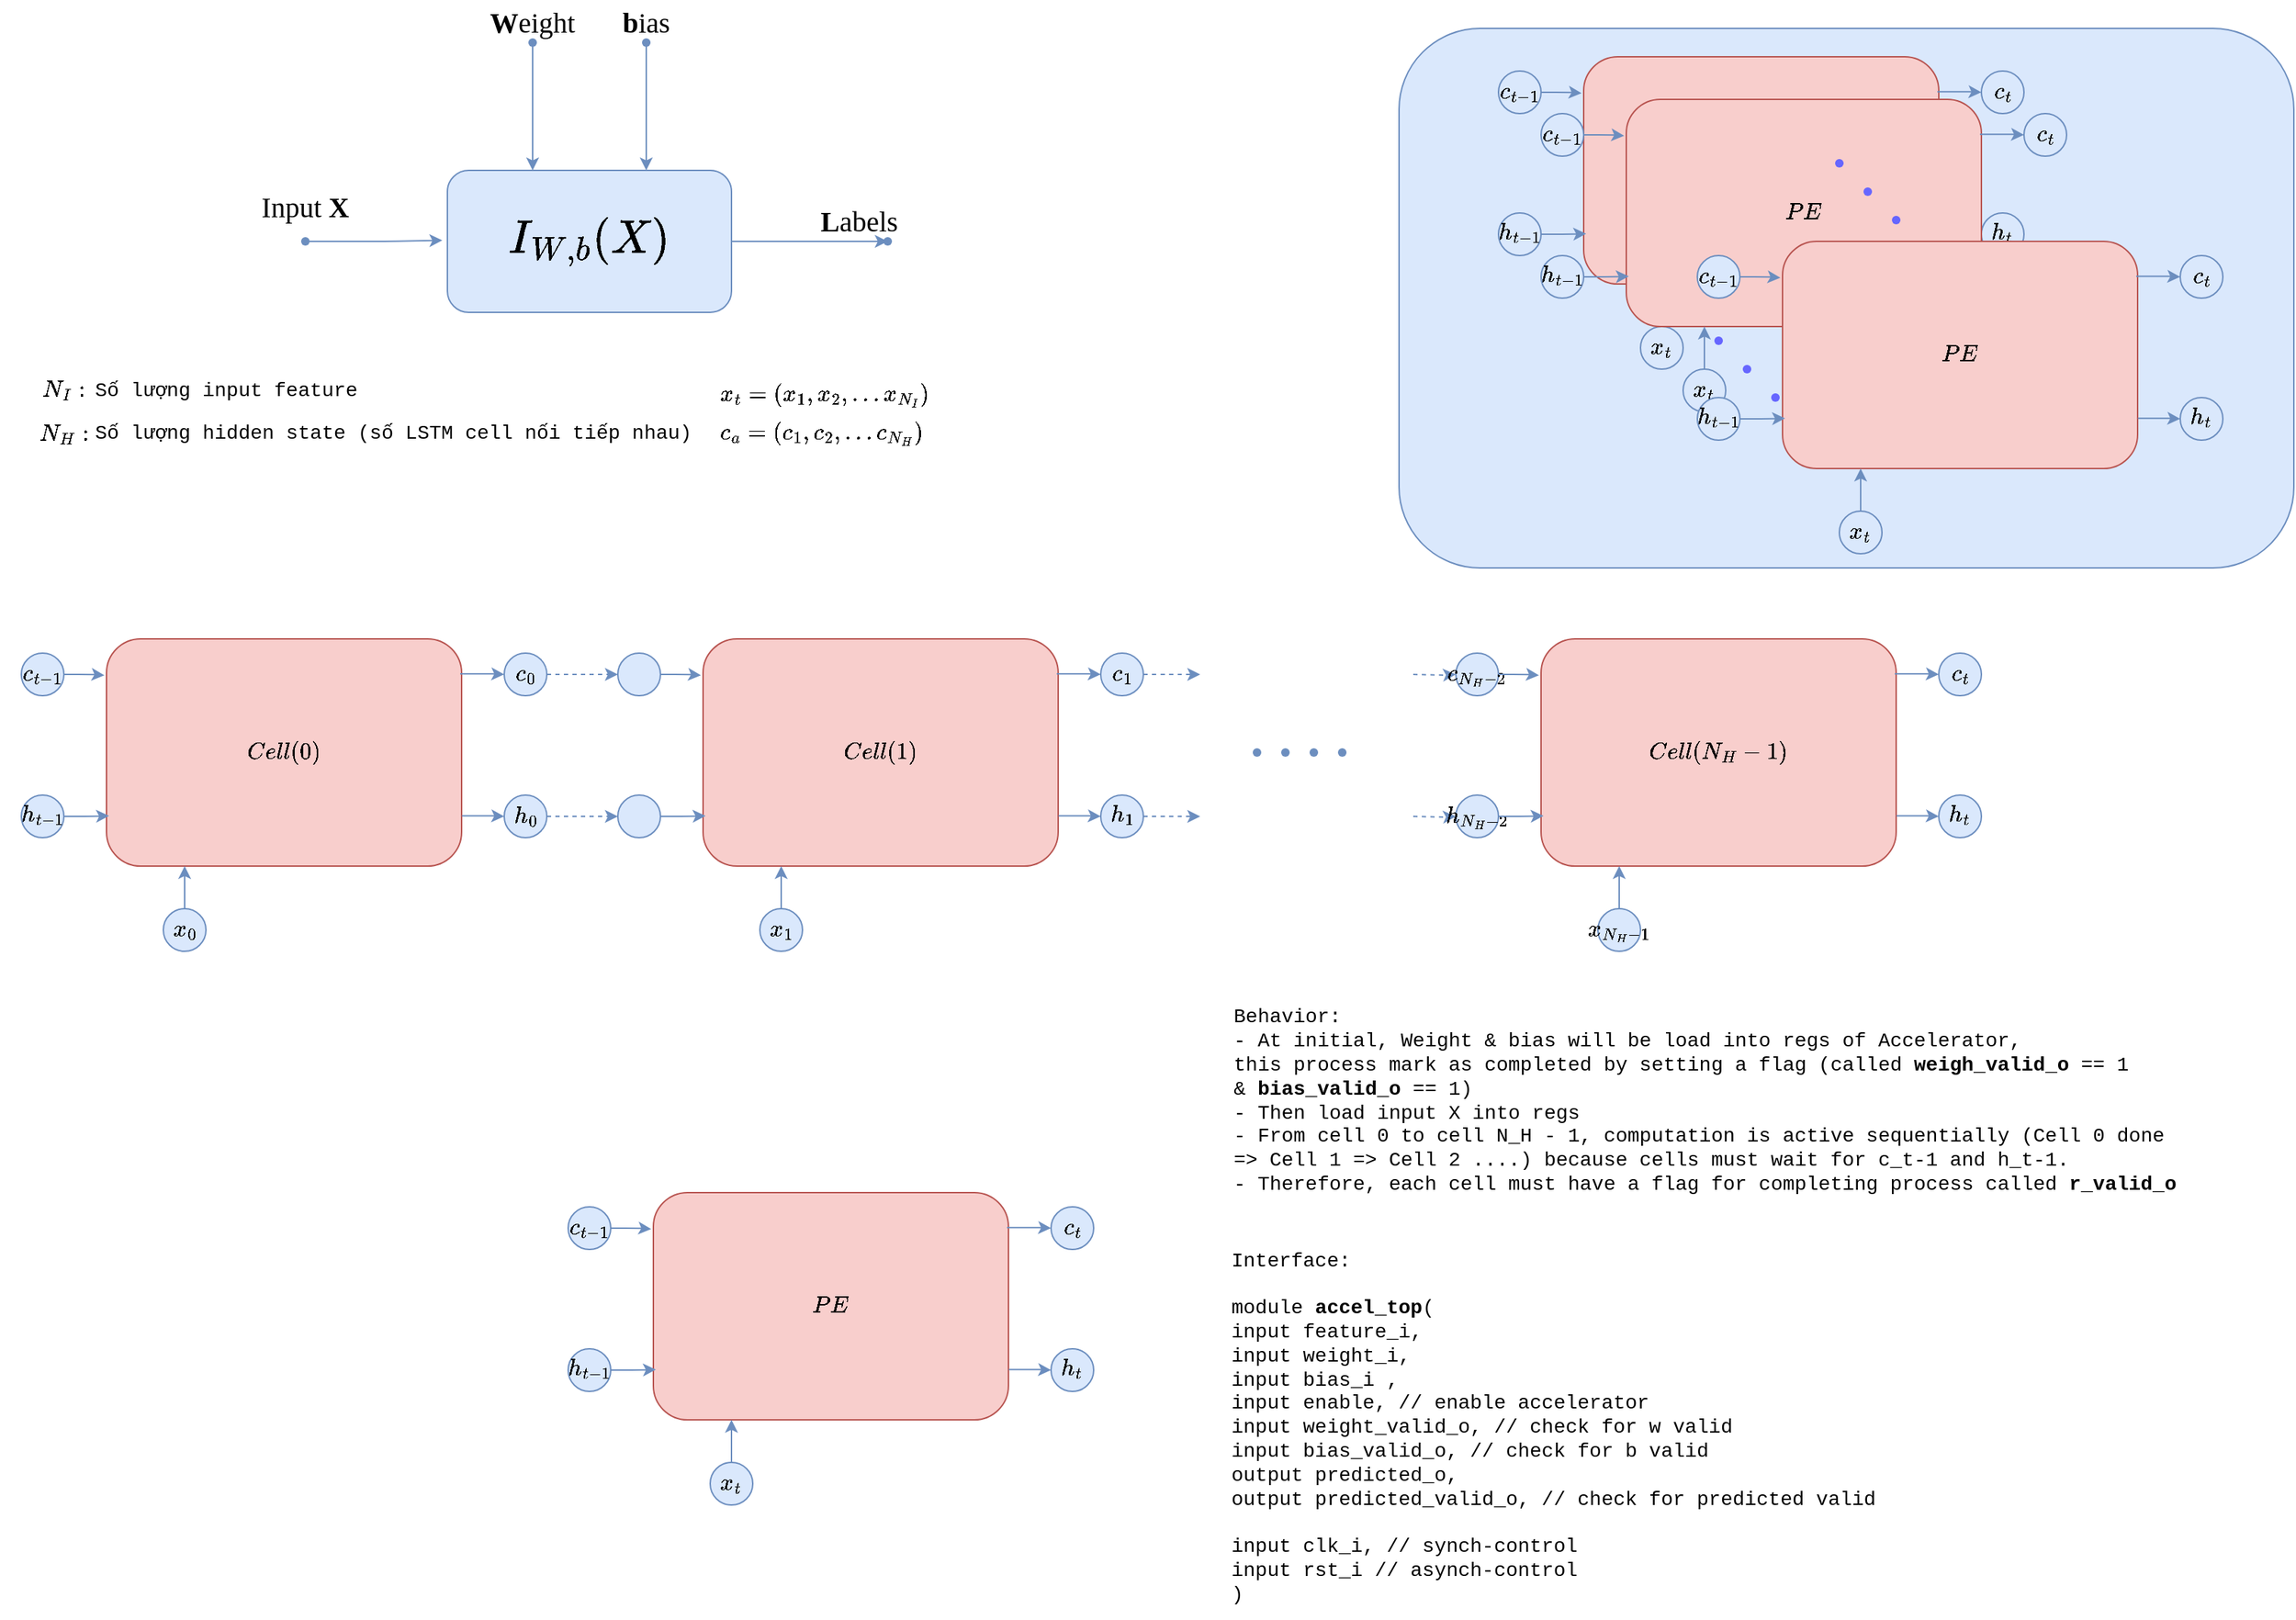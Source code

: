 <mxfile version="24.0.2" type="github" pages="5">
  <diagram name="LSTM Scheme" id="HfgT4DtBJL-C-6Ssslgw">
    <mxGraphModel dx="1426" dy="804" grid="1" gridSize="10" guides="1" tooltips="1" connect="1" arrows="1" fold="1" page="1" pageScale="1" pageWidth="850" pageHeight="1100" math="1" shadow="0">
      <root>
        <mxCell id="0" />
        <mxCell id="1" parent="0" />
        <mxCell id="TZgyRfpm8LNMWXpOPXKY-40" value="" style="shape=waypoint;sketch=0;size=6;pointerEvents=1;points=[];fillColor=default;resizable=0;rotatable=0;perimeter=centerPerimeter;snapToPoint=1;strokeColor=#6666FF;strokeWidth=1;fontFamily=Courier New;fontSize=14;" parent="1" vertex="1">
          <mxGeometry x="1285" y="470" width="20" height="20" as="geometry" />
        </mxCell>
        <mxCell id="TZgyRfpm8LNMWXpOPXKY-44" value="" style="shape=waypoint;sketch=0;size=6;pointerEvents=1;points=[];fillColor=none;resizable=0;rotatable=0;perimeter=centerPerimeter;snapToPoint=1;strokeColor=#6666FF;strokeWidth=1;fontFamily=Courier New;fontSize=14;" parent="1" vertex="1">
          <mxGeometry x="1370" y="345" width="20" height="20" as="geometry" />
        </mxCell>
        <mxCell id="HUcrMiIF10ri2F4gbjYZ-1" value="&lt;span style=&quot;font-size: 20px;&quot;&gt;Input&lt;b&gt; X&lt;/b&gt;&lt;/span&gt;" style="text;html=1;align=center;verticalAlign=middle;whiteSpace=wrap;rounded=0;fontFamily=Lucida Console;fontSize=14;" parent="1" vertex="1">
          <mxGeometry x="160" y="310" width="160" height="30" as="geometry" />
        </mxCell>
        <mxCell id="HUcrMiIF10ri2F4gbjYZ-3" value="&lt;font style=&quot;font-size: 20px;&quot;&gt;&lt;b&gt;W&lt;/b&gt;eight&lt;/font&gt;" style="text;html=1;align=center;verticalAlign=middle;whiteSpace=wrap;rounded=0;fontFamily=Lucida Console;fontSize=14;" parent="1" vertex="1">
          <mxGeometry x="370" y="180" width="60" height="30" as="geometry" />
        </mxCell>
        <mxCell id="HUcrMiIF10ri2F4gbjYZ-5" value="&lt;font style=&quot;font-size: 20px;&quot;&gt;&lt;b&gt;b&lt;/b&gt;ias&lt;/font&gt;" style="text;html=1;align=center;verticalAlign=middle;whiteSpace=wrap;rounded=0;fontFamily=Lucida Console;fontSize=14;" parent="1" vertex="1">
          <mxGeometry x="450" y="180" width="60" height="30" as="geometry" />
        </mxCell>
        <mxCell id="HUcrMiIF10ri2F4gbjYZ-7" value="&lt;span style=&quot;font-size: 20px;&quot;&gt;&lt;b&gt;L&lt;/b&gt;abels&lt;/span&gt;" style="text;html=1;align=center;verticalAlign=middle;whiteSpace=wrap;rounded=0;fontFamily=Lucida Console;fontSize=14;" parent="1" vertex="1">
          <mxGeometry x="600" y="320" width="60" height="30" as="geometry" />
        </mxCell>
        <mxCell id="HUcrMiIF10ri2F4gbjYZ-19" value="&lt;div&gt;&lt;font style=&quot;font-size: 28px;&quot;&gt;$$I_{W, b}(X)$$&lt;/font&gt;&lt;/div&gt;" style="rounded=1;whiteSpace=wrap;html=1;strokeColor=#6c8ebf;strokeWidth=1;fontFamily=Courier New;fontSize=14;fillColor=#dae8fc;" parent="1" vertex="1">
          <mxGeometry x="340" y="300" width="200" height="100" as="geometry" />
        </mxCell>
        <mxCell id="HUcrMiIF10ri2F4gbjYZ-21" value="" style="shape=waypoint;sketch=0;size=6;pointerEvents=1;points=[];fillColor=none;resizable=0;rotatable=0;perimeter=centerPerimeter;snapToPoint=1;strokeColor=#6c8ebf;strokeWidth=1;fontFamily=Courier New;fontSize=14;" parent="1" vertex="1">
          <mxGeometry x="230" y="340" width="20" height="20" as="geometry" />
        </mxCell>
        <mxCell id="HUcrMiIF10ri2F4gbjYZ-23" style="edgeStyle=orthogonalEdgeStyle;rounded=1;orthogonalLoop=1;jettySize=auto;html=1;entryX=-0.018;entryY=0.493;entryDx=0;entryDy=0;entryPerimeter=0;strokeColor=#6c8ebf;fontFamily=Courier New;fillColor=#dae8fc;" parent="1" source="HUcrMiIF10ri2F4gbjYZ-21" target="HUcrMiIF10ri2F4gbjYZ-19" edge="1">
          <mxGeometry relative="1" as="geometry" />
        </mxCell>
        <mxCell id="HUcrMiIF10ri2F4gbjYZ-24" value="" style="shape=waypoint;sketch=0;size=6;pointerEvents=1;points=[];fillColor=none;resizable=0;rotatable=0;perimeter=centerPerimeter;snapToPoint=1;strokeColor=#6c8ebf;strokeWidth=1;fontFamily=Courier New;fontSize=14;" parent="1" vertex="1">
          <mxGeometry x="640" y="340" width="20" height="20" as="geometry" />
        </mxCell>
        <mxCell id="HUcrMiIF10ri2F4gbjYZ-25" style="edgeStyle=orthogonalEdgeStyle;rounded=1;orthogonalLoop=1;jettySize=auto;html=1;entryX=0.309;entryY=0.64;entryDx=0;entryDy=0;entryPerimeter=0;strokeColor=#6c8ebf;fontFamily=Courier New;fillColor=#dae8fc;" parent="1" source="HUcrMiIF10ri2F4gbjYZ-19" target="HUcrMiIF10ri2F4gbjYZ-24" edge="1">
          <mxGeometry relative="1" as="geometry" />
        </mxCell>
        <mxCell id="HUcrMiIF10ri2F4gbjYZ-28" value="" style="endArrow=classic;html=1;rounded=1;strokeColor=#6c8ebf;fontFamily=Courier New;fillColor=#dae8fc;" parent="1" edge="1">
          <mxGeometry width="50" height="50" relative="1" as="geometry">
            <mxPoint x="400" y="210" as="sourcePoint" />
            <mxPoint x="400" y="300" as="targetPoint" />
            <Array as="points">
              <mxPoint x="400" y="240" />
            </Array>
          </mxGeometry>
        </mxCell>
        <mxCell id="HUcrMiIF10ri2F4gbjYZ-30" value="" style="shape=waypoint;sketch=0;size=6;pointerEvents=1;points=[];fillColor=none;resizable=0;rotatable=0;perimeter=centerPerimeter;snapToPoint=1;strokeColor=#6c8ebf;strokeWidth=1;fontFamily=Courier New;fontSize=14;" parent="1" vertex="1">
          <mxGeometry x="390" y="200" width="20" height="20" as="geometry" />
        </mxCell>
        <mxCell id="HUcrMiIF10ri2F4gbjYZ-31" value="" style="endArrow=classic;html=1;rounded=1;strokeColor=#6c8ebf;fontFamily=Courier New;fillColor=#dae8fc;" parent="1" edge="1">
          <mxGeometry width="50" height="50" relative="1" as="geometry">
            <mxPoint x="480" y="210" as="sourcePoint" />
            <mxPoint x="480" y="300" as="targetPoint" />
            <Array as="points">
              <mxPoint x="480" y="240" />
            </Array>
          </mxGeometry>
        </mxCell>
        <mxCell id="HUcrMiIF10ri2F4gbjYZ-32" value="" style="shape=waypoint;sketch=0;size=6;pointerEvents=1;points=[];fillColor=none;resizable=0;rotatable=0;perimeter=centerPerimeter;snapToPoint=1;strokeColor=#6c8ebf;strokeWidth=1;fontFamily=Courier New;fontSize=14;" parent="1" vertex="1">
          <mxGeometry x="470" y="200" width="20" height="20" as="geometry" />
        </mxCell>
        <mxCell id="HUcrMiIF10ri2F4gbjYZ-36" value="$$x_t = (x_1, x_2, ... x_{N_I})$$&lt;br&gt;&amp;nbsp;" style="text;html=1;align=left;verticalAlign=middle;resizable=0;points=[];autosize=1;strokeColor=none;fillColor=none;fontFamily=Courier New;fontSize=14;" parent="1" vertex="1">
          <mxGeometry x="530" y="450" width="300" height="50" as="geometry" />
        </mxCell>
        <mxCell id="HUcrMiIF10ri2F4gbjYZ-38" value="$$N_I:$$" style="text;html=1;align=center;verticalAlign=middle;whiteSpace=wrap;rounded=0;fontFamily=Courier New;fontSize=14;" parent="1" vertex="1">
          <mxGeometry x="40" y="440" width="60" height="30" as="geometry" />
        </mxCell>
        <mxCell id="HUcrMiIF10ri2F4gbjYZ-39" value="$$N_H:$$&amp;nbsp;" style="text;html=1;align=center;verticalAlign=middle;whiteSpace=wrap;rounded=0;fontFamily=Courier New;fontSize=14;" parent="1" vertex="1">
          <mxGeometry x="40" y="480" width="60" height="30" as="geometry" />
        </mxCell>
        <mxCell id="HUcrMiIF10ri2F4gbjYZ-40" value="Số lượng input feature" style="text;html=1;align=left;verticalAlign=middle;whiteSpace=wrap;rounded=0;fontFamily=Courier New;fontSize=14;" parent="1" vertex="1">
          <mxGeometry x="90" y="440" width="280" height="30" as="geometry" />
        </mxCell>
        <mxCell id="HUcrMiIF10ri2F4gbjYZ-41" value="Số lượng hidden state (số LSTM cell nối tiếp nhau)" style="text;html=1;align=left;verticalAlign=middle;resizable=0;points=[];autosize=1;strokeColor=none;fillColor=none;fontFamily=Courier New;fontSize=14;" parent="1" vertex="1">
          <mxGeometry x="90" y="470" width="440" height="30" as="geometry" />
        </mxCell>
        <mxCell id="HUcrMiIF10ri2F4gbjYZ-43" value="$$c_a = (c_1, c_2, ...c_{N_H})$$" style="text;html=1;align=left;verticalAlign=middle;resizable=0;points=[];autosize=1;strokeColor=none;fillColor=none;fontFamily=Courier New;fontSize=14;" parent="1" vertex="1">
          <mxGeometry x="530" y="470" width="290" height="30" as="geometry" />
        </mxCell>
        <mxCell id="HUcrMiIF10ri2F4gbjYZ-45" value="$$Cell(0)$$" style="rounded=1;whiteSpace=wrap;html=1;strokeColor=#b85450;strokeWidth=1;fontFamily=Courier New;fontSize=14;fillColor=#f8cecc;" parent="1" vertex="1">
          <mxGeometry x="100" y="630" width="250" height="160" as="geometry" />
        </mxCell>
        <mxCell id="HUcrMiIF10ri2F4gbjYZ-46" value="$$c_{t-1}$$" style="ellipse;whiteSpace=wrap;html=1;strokeColor=#6c8ebf;strokeWidth=1;fontFamily=Courier New;fontSize=14;fillColor=#dae8fc;" parent="1" vertex="1">
          <mxGeometry x="40" y="640" width="30" height="30" as="geometry" />
        </mxCell>
        <mxCell id="HUcrMiIF10ri2F4gbjYZ-47" value="$$h_{t-1}$$" style="ellipse;whiteSpace=wrap;html=1;strokeColor=#6c8ebf;strokeWidth=1;fontFamily=Courier New;fontSize=14;fillColor=#dae8fc;" parent="1" vertex="1">
          <mxGeometry x="40" y="740" width="30" height="30" as="geometry" />
        </mxCell>
        <mxCell id="HUcrMiIF10ri2F4gbjYZ-89" style="edgeStyle=orthogonalEdgeStyle;rounded=1;orthogonalLoop=1;jettySize=auto;html=1;entryX=0;entryY=0.5;entryDx=0;entryDy=0;strokeColor=#6c8ebf;fontFamily=Courier New;fillColor=#dae8fc;dashed=1;" parent="1" source="HUcrMiIF10ri2F4gbjYZ-48" target="HUcrMiIF10ri2F4gbjYZ-67" edge="1">
          <mxGeometry relative="1" as="geometry" />
        </mxCell>
        <mxCell id="HUcrMiIF10ri2F4gbjYZ-48" value="$$h_0$$" style="ellipse;whiteSpace=wrap;html=1;strokeColor=#6c8ebf;strokeWidth=1;fontFamily=Courier New;fontSize=14;fillColor=#dae8fc;" parent="1" vertex="1">
          <mxGeometry x="380" y="740" width="30" height="30" as="geometry" />
        </mxCell>
        <mxCell id="HUcrMiIF10ri2F4gbjYZ-88" style="edgeStyle=orthogonalEdgeStyle;rounded=1;orthogonalLoop=1;jettySize=auto;html=1;entryX=0;entryY=0.5;entryDx=0;entryDy=0;strokeColor=#6c8ebf;fontFamily=Courier New;fillColor=#dae8fc;dashed=1;" parent="1" source="HUcrMiIF10ri2F4gbjYZ-49" target="HUcrMiIF10ri2F4gbjYZ-66" edge="1">
          <mxGeometry relative="1" as="geometry" />
        </mxCell>
        <mxCell id="HUcrMiIF10ri2F4gbjYZ-49" value="$$c_0$$" style="ellipse;whiteSpace=wrap;html=1;strokeColor=#6c8ebf;strokeWidth=1;fontFamily=Courier New;fontSize=14;fillColor=#dae8fc;" parent="1" vertex="1">
          <mxGeometry x="380" y="640" width="30" height="30" as="geometry" />
        </mxCell>
        <mxCell id="HUcrMiIF10ri2F4gbjYZ-50" value="$$x_0$$" style="ellipse;whiteSpace=wrap;html=1;strokeColor=#6c8ebf;strokeWidth=1;fontFamily=Courier New;fontSize=14;fillColor=#dae8fc;" parent="1" vertex="1">
          <mxGeometry x="140" y="820" width="30" height="30" as="geometry" />
        </mxCell>
        <mxCell id="HUcrMiIF10ri2F4gbjYZ-54" style="edgeStyle=orthogonalEdgeStyle;rounded=1;orthogonalLoop=1;jettySize=auto;html=1;entryX=0.007;entryY=0.779;entryDx=0;entryDy=0;entryPerimeter=0;strokeColor=#6c8ebf;fontFamily=Courier New;fillColor=#dae8fc;" parent="1" source="HUcrMiIF10ri2F4gbjYZ-47" target="HUcrMiIF10ri2F4gbjYZ-45" edge="1">
          <mxGeometry relative="1" as="geometry" />
        </mxCell>
        <mxCell id="HUcrMiIF10ri2F4gbjYZ-55" style="edgeStyle=orthogonalEdgeStyle;rounded=1;orthogonalLoop=1;jettySize=auto;html=1;entryX=-0.006;entryY=0.16;entryDx=0;entryDy=0;entryPerimeter=0;strokeColor=#6c8ebf;fontFamily=Courier New;fillColor=#dae8fc;" parent="1" source="HUcrMiIF10ri2F4gbjYZ-46" target="HUcrMiIF10ri2F4gbjYZ-45" edge="1">
          <mxGeometry relative="1" as="geometry" />
        </mxCell>
        <mxCell id="HUcrMiIF10ri2F4gbjYZ-56" style="edgeStyle=orthogonalEdgeStyle;rounded=1;orthogonalLoop=1;jettySize=auto;html=1;entryX=0.22;entryY=1;entryDx=0;entryDy=0;entryPerimeter=0;strokeColor=#6c8ebf;fontFamily=Courier New;fillColor=#dae8fc;" parent="1" source="HUcrMiIF10ri2F4gbjYZ-50" target="HUcrMiIF10ri2F4gbjYZ-45" edge="1">
          <mxGeometry relative="1" as="geometry" />
        </mxCell>
        <mxCell id="HUcrMiIF10ri2F4gbjYZ-59" style="edgeStyle=orthogonalEdgeStyle;rounded=1;orthogonalLoop=1;jettySize=auto;html=1;strokeColor=#6c8ebf;fontFamily=Courier New;fillColor=#dae8fc;exitX=1.001;exitY=0.779;exitDx=0;exitDy=0;exitPerimeter=0;" parent="1" source="HUcrMiIF10ri2F4gbjYZ-45" target="HUcrMiIF10ri2F4gbjYZ-48" edge="1">
          <mxGeometry relative="1" as="geometry" />
        </mxCell>
        <mxCell id="HUcrMiIF10ri2F4gbjYZ-60" style="edgeStyle=orthogonalEdgeStyle;rounded=1;orthogonalLoop=1;jettySize=auto;html=1;strokeColor=#6c8ebf;fontFamily=Courier New;fillColor=#dae8fc;exitX=0.996;exitY=0.154;exitDx=0;exitDy=0;exitPerimeter=0;" parent="1" source="HUcrMiIF10ri2F4gbjYZ-45" target="HUcrMiIF10ri2F4gbjYZ-49" edge="1">
          <mxGeometry relative="1" as="geometry" />
        </mxCell>
        <mxCell id="HUcrMiIF10ri2F4gbjYZ-61" value="" style="shape=waypoint;sketch=0;size=6;pointerEvents=1;points=[];fillColor=none;resizable=0;rotatable=0;perimeter=centerPerimeter;snapToPoint=1;strokeColor=#6c8ebf;strokeWidth=1;fontFamily=Courier New;fontSize=14;" parent="1" vertex="1">
          <mxGeometry x="900" y="700" width="20" height="20" as="geometry" />
        </mxCell>
        <mxCell id="HUcrMiIF10ri2F4gbjYZ-63" value="" style="shape=waypoint;sketch=0;size=6;pointerEvents=1;points=[];fillColor=none;resizable=0;rotatable=0;perimeter=centerPerimeter;snapToPoint=1;strokeColor=#6c8ebf;strokeWidth=1;fontFamily=Courier New;fontSize=14;" parent="1" vertex="1">
          <mxGeometry x="920" y="700" width="20" height="20" as="geometry" />
        </mxCell>
        <mxCell id="HUcrMiIF10ri2F4gbjYZ-64" value="" style="shape=waypoint;sketch=0;size=6;pointerEvents=1;points=[];fillColor=none;resizable=0;rotatable=0;perimeter=centerPerimeter;snapToPoint=1;strokeColor=#6c8ebf;strokeWidth=1;fontFamily=Courier New;fontSize=14;" parent="1" vertex="1">
          <mxGeometry x="940" y="700" width="20" height="20" as="geometry" />
        </mxCell>
        <mxCell id="HUcrMiIF10ri2F4gbjYZ-65" value="$$Cell(1)$$" style="rounded=1;whiteSpace=wrap;html=1;strokeColor=#b85450;strokeWidth=1;fontFamily=Courier New;fontSize=14;fillColor=#f8cecc;" parent="1" vertex="1">
          <mxGeometry x="520" y="630" width="250" height="160" as="geometry" />
        </mxCell>
        <mxCell id="HUcrMiIF10ri2F4gbjYZ-66" value="" style="ellipse;whiteSpace=wrap;html=1;strokeColor=#6c8ebf;strokeWidth=1;fontFamily=Courier New;fontSize=14;fillColor=#dae8fc;" parent="1" vertex="1">
          <mxGeometry x="460" y="640" width="30" height="30" as="geometry" />
        </mxCell>
        <mxCell id="HUcrMiIF10ri2F4gbjYZ-67" value="" style="ellipse;whiteSpace=wrap;html=1;strokeColor=#6c8ebf;strokeWidth=1;fontFamily=Courier New;fontSize=14;fillColor=#dae8fc;" parent="1" vertex="1">
          <mxGeometry x="460" y="740" width="30" height="30" as="geometry" />
        </mxCell>
        <mxCell id="HUcrMiIF10ri2F4gbjYZ-103" style="edgeStyle=orthogonalEdgeStyle;rounded=1;orthogonalLoop=1;jettySize=auto;html=1;strokeColor=#6c8ebf;fontFamily=Courier New;fillColor=#dae8fc;dashed=1;" parent="1" source="HUcrMiIF10ri2F4gbjYZ-68" edge="1">
          <mxGeometry relative="1" as="geometry">
            <mxPoint x="870.0" y="755" as="targetPoint" />
          </mxGeometry>
        </mxCell>
        <mxCell id="HUcrMiIF10ri2F4gbjYZ-68" value="$$h_1$$" style="ellipse;whiteSpace=wrap;html=1;strokeColor=#6c8ebf;strokeWidth=1;fontFamily=Courier New;fontSize=14;fillColor=#dae8fc;" parent="1" vertex="1">
          <mxGeometry x="800" y="740" width="30" height="30" as="geometry" />
        </mxCell>
        <mxCell id="HUcrMiIF10ri2F4gbjYZ-102" style="edgeStyle=orthogonalEdgeStyle;rounded=1;orthogonalLoop=1;jettySize=auto;html=1;strokeColor=#6c8ebf;fontFamily=Courier New;fillColor=#dae8fc;dashed=1;" parent="1" source="HUcrMiIF10ri2F4gbjYZ-69" edge="1">
          <mxGeometry relative="1" as="geometry">
            <mxPoint x="870.0" y="655" as="targetPoint" />
          </mxGeometry>
        </mxCell>
        <mxCell id="HUcrMiIF10ri2F4gbjYZ-69" value="$$c_1$$" style="ellipse;whiteSpace=wrap;html=1;strokeColor=#6c8ebf;strokeWidth=1;fontFamily=Courier New;fontSize=14;fillColor=#dae8fc;" parent="1" vertex="1">
          <mxGeometry x="800" y="640" width="30" height="30" as="geometry" />
        </mxCell>
        <mxCell id="HUcrMiIF10ri2F4gbjYZ-70" value="$$x_1$$" style="ellipse;whiteSpace=wrap;html=1;strokeColor=#6c8ebf;strokeWidth=1;fontFamily=Courier New;fontSize=14;fillColor=#dae8fc;" parent="1" vertex="1">
          <mxGeometry x="560" y="820" width="30" height="30" as="geometry" />
        </mxCell>
        <mxCell id="HUcrMiIF10ri2F4gbjYZ-71" style="edgeStyle=orthogonalEdgeStyle;rounded=1;orthogonalLoop=1;jettySize=auto;html=1;entryX=0.007;entryY=0.779;entryDx=0;entryDy=0;entryPerimeter=0;strokeColor=#6c8ebf;fontFamily=Courier New;fillColor=#dae8fc;" parent="1" source="HUcrMiIF10ri2F4gbjYZ-67" target="HUcrMiIF10ri2F4gbjYZ-65" edge="1">
          <mxGeometry relative="1" as="geometry" />
        </mxCell>
        <mxCell id="HUcrMiIF10ri2F4gbjYZ-72" style="edgeStyle=orthogonalEdgeStyle;rounded=1;orthogonalLoop=1;jettySize=auto;html=1;entryX=-0.006;entryY=0.16;entryDx=0;entryDy=0;entryPerimeter=0;strokeColor=#6c8ebf;fontFamily=Courier New;fillColor=#dae8fc;" parent="1" source="HUcrMiIF10ri2F4gbjYZ-66" target="HUcrMiIF10ri2F4gbjYZ-65" edge="1">
          <mxGeometry relative="1" as="geometry" />
        </mxCell>
        <mxCell id="HUcrMiIF10ri2F4gbjYZ-73" style="edgeStyle=orthogonalEdgeStyle;rounded=1;orthogonalLoop=1;jettySize=auto;html=1;entryX=0.22;entryY=1;entryDx=0;entryDy=0;entryPerimeter=0;strokeColor=#6c8ebf;fontFamily=Courier New;fillColor=#dae8fc;" parent="1" source="HUcrMiIF10ri2F4gbjYZ-70" target="HUcrMiIF10ri2F4gbjYZ-65" edge="1">
          <mxGeometry relative="1" as="geometry" />
        </mxCell>
        <mxCell id="HUcrMiIF10ri2F4gbjYZ-74" style="edgeStyle=orthogonalEdgeStyle;rounded=1;orthogonalLoop=1;jettySize=auto;html=1;strokeColor=#6c8ebf;fontFamily=Courier New;fillColor=#dae8fc;exitX=1.001;exitY=0.779;exitDx=0;exitDy=0;exitPerimeter=0;" parent="1" source="HUcrMiIF10ri2F4gbjYZ-65" target="HUcrMiIF10ri2F4gbjYZ-68" edge="1">
          <mxGeometry relative="1" as="geometry" />
        </mxCell>
        <mxCell id="HUcrMiIF10ri2F4gbjYZ-75" style="edgeStyle=orthogonalEdgeStyle;rounded=1;orthogonalLoop=1;jettySize=auto;html=1;strokeColor=#6c8ebf;fontFamily=Courier New;fillColor=#dae8fc;exitX=0.996;exitY=0.154;exitDx=0;exitDy=0;exitPerimeter=0;" parent="1" source="HUcrMiIF10ri2F4gbjYZ-65" target="HUcrMiIF10ri2F4gbjYZ-69" edge="1">
          <mxGeometry relative="1" as="geometry" />
        </mxCell>
        <mxCell id="HUcrMiIF10ri2F4gbjYZ-77" value="$$Cell(N_H - 1)$$" style="rounded=1;whiteSpace=wrap;html=1;strokeColor=#b85450;strokeWidth=1;fontFamily=Courier New;fontSize=14;fillColor=#f8cecc;" parent="1" vertex="1">
          <mxGeometry x="1110" y="630" width="250" height="160" as="geometry" />
        </mxCell>
        <mxCell id="HUcrMiIF10ri2F4gbjYZ-104" style="edgeStyle=orthogonalEdgeStyle;rounded=1;orthogonalLoop=1;jettySize=auto;html=1;strokeColor=#6c8ebf;fontFamily=Courier New;fillColor=#dae8fc;dashed=1;" parent="1" target="HUcrMiIF10ri2F4gbjYZ-78" edge="1">
          <mxGeometry relative="1" as="geometry">
            <mxPoint x="1020.0" y="655" as="sourcePoint" />
          </mxGeometry>
        </mxCell>
        <mxCell id="HUcrMiIF10ri2F4gbjYZ-78" value="$$c_{N_H-2}$$" style="ellipse;whiteSpace=wrap;html=1;strokeColor=#6c8ebf;strokeWidth=1;fontFamily=Courier New;fontSize=14;fillColor=#dae8fc;" parent="1" vertex="1">
          <mxGeometry x="1050" y="640" width="30" height="30" as="geometry" />
        </mxCell>
        <mxCell id="HUcrMiIF10ri2F4gbjYZ-105" style="edgeStyle=orthogonalEdgeStyle;rounded=1;orthogonalLoop=1;jettySize=auto;html=1;strokeColor=#6c8ebf;fontFamily=Courier New;fillColor=#dae8fc;dashed=1;" parent="1" target="HUcrMiIF10ri2F4gbjYZ-79" edge="1">
          <mxGeometry relative="1" as="geometry">
            <mxPoint x="1020.0" y="755" as="sourcePoint" />
          </mxGeometry>
        </mxCell>
        <mxCell id="HUcrMiIF10ri2F4gbjYZ-79" value="$$h_{N_H-2}$$" style="ellipse;whiteSpace=wrap;html=1;strokeColor=#6c8ebf;strokeWidth=1;fontFamily=Courier New;fontSize=14;fillColor=#dae8fc;" parent="1" vertex="1">
          <mxGeometry x="1050" y="740" width="30" height="30" as="geometry" />
        </mxCell>
        <mxCell id="HUcrMiIF10ri2F4gbjYZ-80" value="$$h_t$$" style="ellipse;whiteSpace=wrap;html=1;strokeColor=#6c8ebf;strokeWidth=1;fontFamily=Courier New;fontSize=14;fillColor=#dae8fc;" parent="1" vertex="1">
          <mxGeometry x="1390" y="740" width="30" height="30" as="geometry" />
        </mxCell>
        <mxCell id="HUcrMiIF10ri2F4gbjYZ-81" value="$$c_t$$" style="ellipse;whiteSpace=wrap;html=1;strokeColor=#6c8ebf;strokeWidth=1;fontFamily=Courier New;fontSize=14;fillColor=#dae8fc;" parent="1" vertex="1">
          <mxGeometry x="1390" y="640" width="30" height="30" as="geometry" />
        </mxCell>
        <mxCell id="HUcrMiIF10ri2F4gbjYZ-82" value="$$x_{N_H-1}$$" style="ellipse;whiteSpace=wrap;html=1;strokeColor=#6c8ebf;strokeWidth=1;fontFamily=Courier New;fontSize=14;fillColor=#dae8fc;" parent="1" vertex="1">
          <mxGeometry x="1150" y="820" width="30" height="30" as="geometry" />
        </mxCell>
        <mxCell id="HUcrMiIF10ri2F4gbjYZ-83" style="edgeStyle=orthogonalEdgeStyle;rounded=1;orthogonalLoop=1;jettySize=auto;html=1;entryX=0.007;entryY=0.779;entryDx=0;entryDy=0;entryPerimeter=0;strokeColor=#6c8ebf;fontFamily=Courier New;fillColor=#dae8fc;" parent="1" source="HUcrMiIF10ri2F4gbjYZ-79" target="HUcrMiIF10ri2F4gbjYZ-77" edge="1">
          <mxGeometry relative="1" as="geometry" />
        </mxCell>
        <mxCell id="HUcrMiIF10ri2F4gbjYZ-84" style="edgeStyle=orthogonalEdgeStyle;rounded=1;orthogonalLoop=1;jettySize=auto;html=1;entryX=-0.006;entryY=0.16;entryDx=0;entryDy=0;entryPerimeter=0;strokeColor=#6c8ebf;fontFamily=Courier New;fillColor=#dae8fc;" parent="1" source="HUcrMiIF10ri2F4gbjYZ-78" target="HUcrMiIF10ri2F4gbjYZ-77" edge="1">
          <mxGeometry relative="1" as="geometry" />
        </mxCell>
        <mxCell id="HUcrMiIF10ri2F4gbjYZ-85" style="edgeStyle=orthogonalEdgeStyle;rounded=1;orthogonalLoop=1;jettySize=auto;html=1;entryX=0.22;entryY=1;entryDx=0;entryDy=0;entryPerimeter=0;strokeColor=#6c8ebf;fontFamily=Courier New;fillColor=#dae8fc;" parent="1" source="HUcrMiIF10ri2F4gbjYZ-82" target="HUcrMiIF10ri2F4gbjYZ-77" edge="1">
          <mxGeometry relative="1" as="geometry" />
        </mxCell>
        <mxCell id="HUcrMiIF10ri2F4gbjYZ-86" style="edgeStyle=orthogonalEdgeStyle;rounded=1;orthogonalLoop=1;jettySize=auto;html=1;strokeColor=#6c8ebf;fontFamily=Courier New;fillColor=#dae8fc;exitX=1.001;exitY=0.779;exitDx=0;exitDy=0;exitPerimeter=0;" parent="1" source="HUcrMiIF10ri2F4gbjYZ-77" target="HUcrMiIF10ri2F4gbjYZ-80" edge="1">
          <mxGeometry relative="1" as="geometry" />
        </mxCell>
        <mxCell id="HUcrMiIF10ri2F4gbjYZ-87" style="edgeStyle=orthogonalEdgeStyle;rounded=1;orthogonalLoop=1;jettySize=auto;html=1;strokeColor=#6c8ebf;fontFamily=Courier New;fillColor=#dae8fc;exitX=0.996;exitY=0.154;exitDx=0;exitDy=0;exitPerimeter=0;" parent="1" source="HUcrMiIF10ri2F4gbjYZ-77" target="HUcrMiIF10ri2F4gbjYZ-81" edge="1">
          <mxGeometry relative="1" as="geometry" />
        </mxCell>
        <mxCell id="HUcrMiIF10ri2F4gbjYZ-101" value="" style="shape=waypoint;sketch=0;size=6;pointerEvents=1;points=[];fillColor=none;resizable=0;rotatable=0;perimeter=centerPerimeter;snapToPoint=1;strokeColor=#6c8ebf;strokeWidth=1;fontFamily=Courier New;fontSize=14;" parent="1" vertex="1">
          <mxGeometry x="960" y="700" width="20" height="20" as="geometry" />
        </mxCell>
        <mxCell id="HUcrMiIF10ri2F4gbjYZ-110" value="$$PE$$" style="rounded=1;whiteSpace=wrap;html=1;strokeColor=#b85450;strokeWidth=1;fontFamily=Courier New;fontSize=14;fillColor=#f8cecc;" parent="1" vertex="1">
          <mxGeometry x="485" y="1020" width="250" height="160" as="geometry" />
        </mxCell>
        <mxCell id="HUcrMiIF10ri2F4gbjYZ-111" value="$$c_{t-1}$$" style="ellipse;whiteSpace=wrap;html=1;strokeColor=#6c8ebf;strokeWidth=1;fontFamily=Courier New;fontSize=14;fillColor=#dae8fc;" parent="1" vertex="1">
          <mxGeometry x="425" y="1030" width="30" height="30" as="geometry" />
        </mxCell>
        <mxCell id="HUcrMiIF10ri2F4gbjYZ-112" value="$$h_{t-1}$$" style="ellipse;whiteSpace=wrap;html=1;strokeColor=#6c8ebf;strokeWidth=1;fontFamily=Courier New;fontSize=14;fillColor=#dae8fc;" parent="1" vertex="1">
          <mxGeometry x="425" y="1130" width="30" height="30" as="geometry" />
        </mxCell>
        <mxCell id="HUcrMiIF10ri2F4gbjYZ-113" value="$$h_t$$" style="ellipse;whiteSpace=wrap;html=1;strokeColor=#6c8ebf;strokeWidth=1;fontFamily=Courier New;fontSize=14;fillColor=#dae8fc;" parent="1" vertex="1">
          <mxGeometry x="765" y="1130" width="30" height="30" as="geometry" />
        </mxCell>
        <mxCell id="HUcrMiIF10ri2F4gbjYZ-114" value="$$c_t$$" style="ellipse;whiteSpace=wrap;html=1;strokeColor=#6c8ebf;strokeWidth=1;fontFamily=Courier New;fontSize=14;fillColor=#dae8fc;" parent="1" vertex="1">
          <mxGeometry x="765" y="1030" width="30" height="30" as="geometry" />
        </mxCell>
        <mxCell id="HUcrMiIF10ri2F4gbjYZ-115" value="$$x_t$$" style="ellipse;whiteSpace=wrap;html=1;strokeColor=#6c8ebf;strokeWidth=1;fontFamily=Courier New;fontSize=14;fillColor=#dae8fc;" parent="1" vertex="1">
          <mxGeometry x="525" y="1210" width="30" height="30" as="geometry" />
        </mxCell>
        <mxCell id="HUcrMiIF10ri2F4gbjYZ-116" style="edgeStyle=orthogonalEdgeStyle;rounded=1;orthogonalLoop=1;jettySize=auto;html=1;entryX=0.007;entryY=0.779;entryDx=0;entryDy=0;entryPerimeter=0;strokeColor=#6c8ebf;fontFamily=Courier New;fillColor=#dae8fc;" parent="1" source="HUcrMiIF10ri2F4gbjYZ-112" target="HUcrMiIF10ri2F4gbjYZ-110" edge="1">
          <mxGeometry relative="1" as="geometry" />
        </mxCell>
        <mxCell id="HUcrMiIF10ri2F4gbjYZ-117" style="edgeStyle=orthogonalEdgeStyle;rounded=1;orthogonalLoop=1;jettySize=auto;html=1;entryX=-0.006;entryY=0.16;entryDx=0;entryDy=0;entryPerimeter=0;strokeColor=#6c8ebf;fontFamily=Courier New;fillColor=#dae8fc;" parent="1" source="HUcrMiIF10ri2F4gbjYZ-111" target="HUcrMiIF10ri2F4gbjYZ-110" edge="1">
          <mxGeometry relative="1" as="geometry" />
        </mxCell>
        <mxCell id="HUcrMiIF10ri2F4gbjYZ-118" style="edgeStyle=orthogonalEdgeStyle;rounded=1;orthogonalLoop=1;jettySize=auto;html=1;entryX=0.22;entryY=1;entryDx=0;entryDy=0;entryPerimeter=0;strokeColor=#6c8ebf;fontFamily=Courier New;fillColor=#dae8fc;" parent="1" source="HUcrMiIF10ri2F4gbjYZ-115" target="HUcrMiIF10ri2F4gbjYZ-110" edge="1">
          <mxGeometry relative="1" as="geometry" />
        </mxCell>
        <mxCell id="HUcrMiIF10ri2F4gbjYZ-119" style="edgeStyle=orthogonalEdgeStyle;rounded=1;orthogonalLoop=1;jettySize=auto;html=1;strokeColor=#6c8ebf;fontFamily=Courier New;fillColor=#dae8fc;exitX=1.001;exitY=0.779;exitDx=0;exitDy=0;exitPerimeter=0;" parent="1" source="HUcrMiIF10ri2F4gbjYZ-110" target="HUcrMiIF10ri2F4gbjYZ-113" edge="1">
          <mxGeometry relative="1" as="geometry" />
        </mxCell>
        <mxCell id="HUcrMiIF10ri2F4gbjYZ-120" style="edgeStyle=orthogonalEdgeStyle;rounded=1;orthogonalLoop=1;jettySize=auto;html=1;strokeColor=#6c8ebf;fontFamily=Courier New;fillColor=#dae8fc;exitX=0.996;exitY=0.154;exitDx=0;exitDy=0;exitPerimeter=0;" parent="1" source="HUcrMiIF10ri2F4gbjYZ-110" target="HUcrMiIF10ri2F4gbjYZ-114" edge="1">
          <mxGeometry relative="1" as="geometry" />
        </mxCell>
        <mxCell id="TZgyRfpm8LNMWXpOPXKY-2" value="" style="rounded=1;whiteSpace=wrap;html=1;strokeColor=#6c8ebf;strokeWidth=1;fontFamily=Courier New;fontSize=14;fillColor=#dae8fc;" parent="1" vertex="1">
          <mxGeometry x="1010" y="200" width="630" height="380" as="geometry" />
        </mxCell>
        <mxCell id="TZgyRfpm8LNMWXpOPXKY-3" value="$$Cell(x)$$" style="rounded=1;whiteSpace=wrap;html=1;strokeColor=#b85450;strokeWidth=1;fontFamily=Courier New;fontSize=14;fillColor=#f8cecc;" parent="1" vertex="1">
          <mxGeometry x="1140" y="220" width="250" height="160" as="geometry" />
        </mxCell>
        <mxCell id="TZgyRfpm8LNMWXpOPXKY-4" value="$$c_{t-1}$$" style="ellipse;whiteSpace=wrap;html=1;strokeColor=#6c8ebf;strokeWidth=1;fontFamily=Courier New;fontSize=14;fillColor=#dae8fc;" parent="1" vertex="1">
          <mxGeometry x="1080" y="230" width="30" height="30" as="geometry" />
        </mxCell>
        <mxCell id="TZgyRfpm8LNMWXpOPXKY-5" value="$$h_{t-1}$$" style="ellipse;whiteSpace=wrap;html=1;strokeColor=#6c8ebf;strokeWidth=1;fontFamily=Courier New;fontSize=14;fillColor=#dae8fc;" parent="1" vertex="1">
          <mxGeometry x="1080" y="330" width="30" height="30" as="geometry" />
        </mxCell>
        <mxCell id="TZgyRfpm8LNMWXpOPXKY-6" value="$$h_t$$" style="ellipse;whiteSpace=wrap;html=1;strokeColor=#6c8ebf;strokeWidth=1;fontFamily=Courier New;fontSize=14;fillColor=#dae8fc;" parent="1" vertex="1">
          <mxGeometry x="1420" y="330" width="30" height="30" as="geometry" />
        </mxCell>
        <mxCell id="TZgyRfpm8LNMWXpOPXKY-7" value="$$c_t$$" style="ellipse;whiteSpace=wrap;html=1;strokeColor=#6c8ebf;strokeWidth=1;fontFamily=Courier New;fontSize=14;fillColor=#dae8fc;" parent="1" vertex="1">
          <mxGeometry x="1420" y="230" width="30" height="30" as="geometry" />
        </mxCell>
        <mxCell id="TZgyRfpm8LNMWXpOPXKY-8" value="$$x_t$$" style="ellipse;whiteSpace=wrap;html=1;strokeColor=#6c8ebf;strokeWidth=1;fontFamily=Courier New;fontSize=14;fillColor=#dae8fc;" parent="1" vertex="1">
          <mxGeometry x="1180" y="410" width="30" height="30" as="geometry" />
        </mxCell>
        <mxCell id="TZgyRfpm8LNMWXpOPXKY-9" style="edgeStyle=orthogonalEdgeStyle;rounded=1;orthogonalLoop=1;jettySize=auto;html=1;entryX=0.007;entryY=0.779;entryDx=0;entryDy=0;entryPerimeter=0;strokeColor=#6c8ebf;fontFamily=Courier New;fillColor=#dae8fc;" parent="1" source="TZgyRfpm8LNMWXpOPXKY-5" target="TZgyRfpm8LNMWXpOPXKY-3" edge="1">
          <mxGeometry relative="1" as="geometry" />
        </mxCell>
        <mxCell id="TZgyRfpm8LNMWXpOPXKY-10" style="edgeStyle=orthogonalEdgeStyle;rounded=1;orthogonalLoop=1;jettySize=auto;html=1;entryX=-0.006;entryY=0.16;entryDx=0;entryDy=0;entryPerimeter=0;strokeColor=#6c8ebf;fontFamily=Courier New;fillColor=#dae8fc;" parent="1" source="TZgyRfpm8LNMWXpOPXKY-4" target="TZgyRfpm8LNMWXpOPXKY-3" edge="1">
          <mxGeometry relative="1" as="geometry" />
        </mxCell>
        <mxCell id="TZgyRfpm8LNMWXpOPXKY-11" style="edgeStyle=orthogonalEdgeStyle;rounded=1;orthogonalLoop=1;jettySize=auto;html=1;entryX=0.22;entryY=1;entryDx=0;entryDy=0;entryPerimeter=0;strokeColor=#6c8ebf;fontFamily=Courier New;fillColor=#dae8fc;" parent="1" source="TZgyRfpm8LNMWXpOPXKY-8" target="TZgyRfpm8LNMWXpOPXKY-3" edge="1">
          <mxGeometry relative="1" as="geometry" />
        </mxCell>
        <mxCell id="TZgyRfpm8LNMWXpOPXKY-12" style="edgeStyle=orthogonalEdgeStyle;rounded=1;orthogonalLoop=1;jettySize=auto;html=1;strokeColor=#6c8ebf;fontFamily=Courier New;fillColor=#dae8fc;exitX=1.001;exitY=0.779;exitDx=0;exitDy=0;exitPerimeter=0;" parent="1" source="TZgyRfpm8LNMWXpOPXKY-3" target="TZgyRfpm8LNMWXpOPXKY-6" edge="1">
          <mxGeometry relative="1" as="geometry" />
        </mxCell>
        <mxCell id="TZgyRfpm8LNMWXpOPXKY-13" style="edgeStyle=orthogonalEdgeStyle;rounded=1;orthogonalLoop=1;jettySize=auto;html=1;strokeColor=#6c8ebf;fontFamily=Courier New;fillColor=#dae8fc;exitX=0.996;exitY=0.154;exitDx=0;exitDy=0;exitPerimeter=0;" parent="1" source="TZgyRfpm8LNMWXpOPXKY-3" target="TZgyRfpm8LNMWXpOPXKY-7" edge="1">
          <mxGeometry relative="1" as="geometry" />
        </mxCell>
        <mxCell id="TZgyRfpm8LNMWXpOPXKY-14" value="$$PE$$" style="rounded=1;whiteSpace=wrap;html=1;strokeColor=#b85450;strokeWidth=1;fontFamily=Courier New;fontSize=14;fillColor=#f8cecc;" parent="1" vertex="1">
          <mxGeometry x="1170" y="250" width="250" height="160" as="geometry" />
        </mxCell>
        <mxCell id="TZgyRfpm8LNMWXpOPXKY-15" value="$$c_{t-1}$$" style="ellipse;whiteSpace=wrap;html=1;strokeColor=#6c8ebf;strokeWidth=1;fontFamily=Courier New;fontSize=14;fillColor=#dae8fc;" parent="1" vertex="1">
          <mxGeometry x="1110" y="260" width="30" height="30" as="geometry" />
        </mxCell>
        <mxCell id="TZgyRfpm8LNMWXpOPXKY-16" value="$$h_{t-1}$$" style="ellipse;whiteSpace=wrap;html=1;strokeColor=#6c8ebf;strokeWidth=1;fontFamily=Courier New;fontSize=14;fillColor=#dae8fc;" parent="1" vertex="1">
          <mxGeometry x="1110" y="360" width="30" height="30" as="geometry" />
        </mxCell>
        <mxCell id="TZgyRfpm8LNMWXpOPXKY-17" value="$$h_t$$" style="ellipse;whiteSpace=wrap;html=1;strokeColor=#6c8ebf;strokeWidth=1;fontFamily=Courier New;fontSize=14;fillColor=#dae8fc;" parent="1" vertex="1">
          <mxGeometry x="1450" y="360" width="30" height="30" as="geometry" />
        </mxCell>
        <mxCell id="TZgyRfpm8LNMWXpOPXKY-18" value="$$c_t$$" style="ellipse;whiteSpace=wrap;html=1;strokeColor=#6c8ebf;strokeWidth=1;fontFamily=Courier New;fontSize=14;fillColor=#dae8fc;" parent="1" vertex="1">
          <mxGeometry x="1450" y="260" width="30" height="30" as="geometry" />
        </mxCell>
        <mxCell id="TZgyRfpm8LNMWXpOPXKY-19" value="$$x_t$$" style="ellipse;whiteSpace=wrap;html=1;strokeColor=#6c8ebf;strokeWidth=1;fontFamily=Courier New;fontSize=14;fillColor=#dae8fc;" parent="1" vertex="1">
          <mxGeometry x="1210" y="440" width="30" height="30" as="geometry" />
        </mxCell>
        <mxCell id="TZgyRfpm8LNMWXpOPXKY-20" style="edgeStyle=orthogonalEdgeStyle;rounded=1;orthogonalLoop=1;jettySize=auto;html=1;entryX=0.007;entryY=0.779;entryDx=0;entryDy=0;entryPerimeter=0;strokeColor=#6c8ebf;fontFamily=Courier New;fillColor=#dae8fc;" parent="1" source="TZgyRfpm8LNMWXpOPXKY-16" target="TZgyRfpm8LNMWXpOPXKY-14" edge="1">
          <mxGeometry relative="1" as="geometry" />
        </mxCell>
        <mxCell id="TZgyRfpm8LNMWXpOPXKY-21" style="edgeStyle=orthogonalEdgeStyle;rounded=1;orthogonalLoop=1;jettySize=auto;html=1;entryX=-0.006;entryY=0.16;entryDx=0;entryDy=0;entryPerimeter=0;strokeColor=#6c8ebf;fontFamily=Courier New;fillColor=#dae8fc;" parent="1" source="TZgyRfpm8LNMWXpOPXKY-15" target="TZgyRfpm8LNMWXpOPXKY-14" edge="1">
          <mxGeometry relative="1" as="geometry" />
        </mxCell>
        <mxCell id="TZgyRfpm8LNMWXpOPXKY-22" style="edgeStyle=orthogonalEdgeStyle;rounded=1;orthogonalLoop=1;jettySize=auto;html=1;entryX=0.22;entryY=1;entryDx=0;entryDy=0;entryPerimeter=0;strokeColor=#6c8ebf;fontFamily=Courier New;fillColor=#dae8fc;" parent="1" source="TZgyRfpm8LNMWXpOPXKY-19" target="TZgyRfpm8LNMWXpOPXKY-14" edge="1">
          <mxGeometry relative="1" as="geometry" />
        </mxCell>
        <mxCell id="TZgyRfpm8LNMWXpOPXKY-23" style="edgeStyle=orthogonalEdgeStyle;rounded=1;orthogonalLoop=1;jettySize=auto;html=1;strokeColor=#6c8ebf;fontFamily=Courier New;fillColor=#dae8fc;exitX=1.001;exitY=0.779;exitDx=0;exitDy=0;exitPerimeter=0;" parent="1" source="TZgyRfpm8LNMWXpOPXKY-14" target="TZgyRfpm8LNMWXpOPXKY-17" edge="1">
          <mxGeometry relative="1" as="geometry" />
        </mxCell>
        <mxCell id="TZgyRfpm8LNMWXpOPXKY-24" style="edgeStyle=orthogonalEdgeStyle;rounded=1;orthogonalLoop=1;jettySize=auto;html=1;strokeColor=#6c8ebf;fontFamily=Courier New;fillColor=#dae8fc;exitX=0.996;exitY=0.154;exitDx=0;exitDy=0;exitPerimeter=0;" parent="1" source="TZgyRfpm8LNMWXpOPXKY-14" target="TZgyRfpm8LNMWXpOPXKY-18" edge="1">
          <mxGeometry relative="1" as="geometry" />
        </mxCell>
        <mxCell id="TZgyRfpm8LNMWXpOPXKY-25" value="$$PE$$" style="rounded=1;whiteSpace=wrap;html=1;strokeColor=#b85450;strokeWidth=1;fontFamily=Courier New;fontSize=14;fillColor=#f8cecc;" parent="1" vertex="1">
          <mxGeometry x="1280" y="350" width="250" height="160" as="geometry" />
        </mxCell>
        <mxCell id="TZgyRfpm8LNMWXpOPXKY-26" value="$$c_{t-1}$$" style="ellipse;whiteSpace=wrap;html=1;strokeColor=#6c8ebf;strokeWidth=1;fontFamily=Courier New;fontSize=14;fillColor=#dae8fc;" parent="1" vertex="1">
          <mxGeometry x="1220" y="360" width="30" height="30" as="geometry" />
        </mxCell>
        <mxCell id="TZgyRfpm8LNMWXpOPXKY-27" value="$$h_{t-1}$$" style="ellipse;whiteSpace=wrap;html=1;strokeColor=#6c8ebf;strokeWidth=1;fontFamily=Courier New;fontSize=14;fillColor=#dae8fc;" parent="1" vertex="1">
          <mxGeometry x="1220" y="460" width="30" height="30" as="geometry" />
        </mxCell>
        <mxCell id="TZgyRfpm8LNMWXpOPXKY-28" value="$$h_t$$" style="ellipse;whiteSpace=wrap;html=1;strokeColor=#6c8ebf;strokeWidth=1;fontFamily=Courier New;fontSize=14;fillColor=#dae8fc;" parent="1" vertex="1">
          <mxGeometry x="1560" y="460" width="30" height="30" as="geometry" />
        </mxCell>
        <mxCell id="TZgyRfpm8LNMWXpOPXKY-29" value="$$c_t$$" style="ellipse;whiteSpace=wrap;html=1;strokeColor=#6c8ebf;strokeWidth=1;fontFamily=Courier New;fontSize=14;fillColor=#dae8fc;" parent="1" vertex="1">
          <mxGeometry x="1560" y="360" width="30" height="30" as="geometry" />
        </mxCell>
        <mxCell id="TZgyRfpm8LNMWXpOPXKY-30" value="$$x_t$$" style="ellipse;whiteSpace=wrap;html=1;strokeColor=#6c8ebf;strokeWidth=1;fontFamily=Courier New;fontSize=14;fillColor=#dae8fc;" parent="1" vertex="1">
          <mxGeometry x="1320" y="540" width="30" height="30" as="geometry" />
        </mxCell>
        <mxCell id="TZgyRfpm8LNMWXpOPXKY-31" style="edgeStyle=orthogonalEdgeStyle;rounded=1;orthogonalLoop=1;jettySize=auto;html=1;entryX=0.007;entryY=0.779;entryDx=0;entryDy=0;entryPerimeter=0;strokeColor=#6c8ebf;fontFamily=Courier New;fillColor=#dae8fc;" parent="1" source="TZgyRfpm8LNMWXpOPXKY-27" target="TZgyRfpm8LNMWXpOPXKY-25" edge="1">
          <mxGeometry relative="1" as="geometry" />
        </mxCell>
        <mxCell id="TZgyRfpm8LNMWXpOPXKY-32" style="edgeStyle=orthogonalEdgeStyle;rounded=1;orthogonalLoop=1;jettySize=auto;html=1;entryX=-0.006;entryY=0.16;entryDx=0;entryDy=0;entryPerimeter=0;strokeColor=#6c8ebf;fontFamily=Courier New;fillColor=#dae8fc;" parent="1" source="TZgyRfpm8LNMWXpOPXKY-26" target="TZgyRfpm8LNMWXpOPXKY-25" edge="1">
          <mxGeometry relative="1" as="geometry" />
        </mxCell>
        <mxCell id="TZgyRfpm8LNMWXpOPXKY-33" style="edgeStyle=orthogonalEdgeStyle;rounded=1;orthogonalLoop=1;jettySize=auto;html=1;entryX=0.22;entryY=1;entryDx=0;entryDy=0;entryPerimeter=0;strokeColor=#6c8ebf;fontFamily=Courier New;fillColor=#dae8fc;" parent="1" source="TZgyRfpm8LNMWXpOPXKY-30" target="TZgyRfpm8LNMWXpOPXKY-25" edge="1">
          <mxGeometry relative="1" as="geometry" />
        </mxCell>
        <mxCell id="TZgyRfpm8LNMWXpOPXKY-34" style="edgeStyle=orthogonalEdgeStyle;rounded=1;orthogonalLoop=1;jettySize=auto;html=1;strokeColor=#6c8ebf;fontFamily=Courier New;fillColor=#dae8fc;exitX=1.001;exitY=0.779;exitDx=0;exitDy=0;exitPerimeter=0;" parent="1" source="TZgyRfpm8LNMWXpOPXKY-25" target="TZgyRfpm8LNMWXpOPXKY-28" edge="1">
          <mxGeometry relative="1" as="geometry" />
        </mxCell>
        <mxCell id="TZgyRfpm8LNMWXpOPXKY-35" style="edgeStyle=orthogonalEdgeStyle;rounded=1;orthogonalLoop=1;jettySize=auto;html=1;strokeColor=#6c8ebf;fontFamily=Courier New;fillColor=#dae8fc;exitX=0.996;exitY=0.154;exitDx=0;exitDy=0;exitPerimeter=0;" parent="1" source="TZgyRfpm8LNMWXpOPXKY-25" target="TZgyRfpm8LNMWXpOPXKY-29" edge="1">
          <mxGeometry relative="1" as="geometry" />
        </mxCell>
        <mxCell id="TZgyRfpm8LNMWXpOPXKY-37" value="" style="shape=waypoint;sketch=0;size=6;pointerEvents=1;points=[];fillColor=default;resizable=0;rotatable=0;perimeter=centerPerimeter;snapToPoint=1;strokeColor=#6666FF;strokeWidth=1;fontFamily=Courier New;fontSize=14;" parent="1" vertex="1">
          <mxGeometry x="1225" y="410" width="20" height="20" as="geometry" />
        </mxCell>
        <mxCell id="TZgyRfpm8LNMWXpOPXKY-38" value="" style="shape=waypoint;sketch=0;size=6;pointerEvents=1;points=[];fillColor=default;resizable=0;rotatable=0;perimeter=centerPerimeter;snapToPoint=1;strokeColor=#6666FF;strokeWidth=1;fontFamily=Courier New;fontSize=14;" parent="1" vertex="1">
          <mxGeometry x="1245" y="430" width="20" height="20" as="geometry" />
        </mxCell>
        <mxCell id="TZgyRfpm8LNMWXpOPXKY-39" value="" style="shape=waypoint;sketch=0;size=6;pointerEvents=1;points=[];fillColor=default;resizable=0;rotatable=0;perimeter=centerPerimeter;snapToPoint=1;strokeColor=#6666FF;strokeWidth=1;fontFamily=Courier New;fontSize=14;" parent="1" vertex="1">
          <mxGeometry x="1265" y="450" width="20" height="20" as="geometry" />
        </mxCell>
        <mxCell id="TZgyRfpm8LNMWXpOPXKY-41" value="" style="shape=waypoint;sketch=0;size=6;pointerEvents=1;points=[];fillColor=none;resizable=0;rotatable=0;perimeter=centerPerimeter;snapToPoint=1;strokeColor=#6666FF;strokeWidth=1;fontFamily=Courier New;fontSize=14;" parent="1" vertex="1">
          <mxGeometry x="1310" y="285" width="20" height="20" as="geometry" />
        </mxCell>
        <mxCell id="TZgyRfpm8LNMWXpOPXKY-42" value="" style="shape=waypoint;sketch=0;size=6;pointerEvents=1;points=[];fillColor=none;resizable=0;rotatable=0;perimeter=centerPerimeter;snapToPoint=1;strokeColor=#6666FF;strokeWidth=1;fontFamily=Courier New;fontSize=14;" parent="1" vertex="1">
          <mxGeometry x="1330" y="305" width="20" height="20" as="geometry" />
        </mxCell>
        <mxCell id="TZgyRfpm8LNMWXpOPXKY-43" value="" style="shape=waypoint;sketch=0;size=6;pointerEvents=1;points=[];fillColor=none;resizable=0;rotatable=0;perimeter=centerPerimeter;snapToPoint=1;strokeColor=#6666FF;strokeWidth=1;fontFamily=Courier New;fontSize=14;" parent="1" vertex="1">
          <mxGeometry x="1350" y="325" width="20" height="20" as="geometry" />
        </mxCell>
        <mxCell id="ivcza8Ggc1uzpIXclBmj-1" value="&lt;div style=&quot;text-align: left;&quot;&gt;&lt;span style=&quot;background-color: initial;&quot;&gt;Behavior:&lt;/span&gt;&lt;/div&gt;&lt;div style=&quot;text-align: left;&quot;&gt;&lt;span style=&quot;background-color: initial;&quot;&gt;- At initial, Weight &amp;amp; bias will be load into regs of Accelerator,&lt;/span&gt;&lt;/div&gt;&lt;div style=&quot;text-align: left;&quot;&gt;this process mark as completed by setting a flag (called &lt;b&gt;weigh_valid_o&lt;/b&gt; == 1&amp;nbsp;&lt;/div&gt;&lt;div style=&quot;text-align: left;&quot;&gt;&amp;amp; &lt;b&gt;bias_valid_o&lt;/b&gt; == 1)&lt;/div&gt;&lt;div style=&quot;text-align: left;&quot;&gt;- Then load input X into regs&lt;/div&gt;&lt;div style=&quot;text-align: left;&quot;&gt;- From cell 0 to cell N_H - 1, computation is active sequentially (Cell 0 done&lt;/div&gt;&lt;div style=&quot;text-align: left;&quot;&gt;=&amp;gt; Cell 1 =&amp;gt; Cell 2 ....) because cells must wait for c_t-1 and h_t-1.&lt;/div&gt;&lt;div style=&quot;text-align: left;&quot;&gt;- Therefore, each cell must have a flag for completing process called &lt;b&gt;r_valid_o&lt;/b&gt;&lt;/div&gt;" style="text;html=1;align=center;verticalAlign=middle;resizable=0;points=[];autosize=1;strokeColor=none;fillColor=none;fontFamily=Courier New;fontSize=14;" parent="1" vertex="1">
          <mxGeometry x="880" y="880" width="690" height="150" as="geometry" />
        </mxCell>
        <mxCell id="ivcza8Ggc1uzpIXclBmj-2" value="Interface:&lt;br&gt;&lt;br&gt;module &lt;b&gt;accel_top&lt;/b&gt;(&lt;br&gt;input feature_i, &lt;br&gt;input weight_i, &lt;br&gt;input bias_i , &lt;br&gt;input enable, // enable accelerator&lt;br&gt;input weight_valid_o, // check for w valid&lt;br&gt;input bias_valid_o, // check for b valid&lt;br&gt;output predicted_o,&lt;br&gt;output predicted_valid_o, // check for predicted valid&lt;br&gt;&lt;br&gt;input clk_i, // synch-control&lt;br&gt;input rst_i // asynch-control&lt;br&gt;)" style="text;html=1;align=left;verticalAlign=middle;resizable=0;points=[];autosize=1;strokeColor=none;fillColor=none;fontFamily=Courier New;fontSize=14;" parent="1" vertex="1">
          <mxGeometry x="890" y="1050" width="480" height="270" as="geometry" />
        </mxCell>
      </root>
    </mxGraphModel>
  </diagram>
  <diagram id="URdaMxkGnIQG__2sWK_o" name="PE">
    <mxGraphModel dx="989" dy="581" grid="1" gridSize="10" guides="1" tooltips="1" connect="1" arrows="1" fold="1" page="1" pageScale="1" pageWidth="850" pageHeight="1100" math="1" shadow="0">
      <root>
        <mxCell id="0" />
        <mxCell id="1" parent="0" />
        <mxCell id="yXv2Ydd0TNqjZ4s8hn1e-1" value="" style="rounded=1;whiteSpace=wrap;html=1;strokeColor=#b85450;strokeWidth=1;fontFamily=Courier New;fontSize=14;fillColor=#f8cecc;" vertex="1" parent="1">
          <mxGeometry x="280" y="340" width="330" height="190" as="geometry" />
        </mxCell>
        <mxCell id="GeM4nKze4-0YNwyemGt0-15" value="" style="edgeStyle=orthogonalEdgeStyle;rounded=1;orthogonalLoop=1;jettySize=auto;html=1;strokeColor=#6c8ebf;fontFamily=Courier New;fillColor=#dae8fc;" edge="1" parent="1" source="yXv2Ydd0TNqjZ4s8hn1e-2" target="yXv2Ydd0TNqjZ4s8hn1e-1">
          <mxGeometry relative="1" as="geometry">
            <Array as="points">
              <mxPoint x="260" y="375" />
              <mxPoint x="260" y="375" />
            </Array>
          </mxGeometry>
        </mxCell>
        <mxCell id="yXv2Ydd0TNqjZ4s8hn1e-2" value="$$c_{t-1}$$" style="ellipse;whiteSpace=wrap;html=1;strokeColor=#6c8ebf;strokeWidth=1;fontFamily=Courier New;fontSize=14;fillColor=#dae8fc;" vertex="1" parent="1">
          <mxGeometry x="140" y="360" width="30" height="30" as="geometry" />
        </mxCell>
        <mxCell id="GeM4nKze4-0YNwyemGt0-14" value="" style="edgeStyle=orthogonalEdgeStyle;rounded=1;orthogonalLoop=1;jettySize=auto;html=1;strokeColor=#6c8ebf;fontFamily=Courier New;fillColor=#dae8fc;" edge="1" parent="1" source="yXv2Ydd0TNqjZ4s8hn1e-3" target="yXv2Ydd0TNqjZ4s8hn1e-1">
          <mxGeometry relative="1" as="geometry">
            <Array as="points">
              <mxPoint x="270" y="485" />
              <mxPoint x="270" y="485" />
            </Array>
          </mxGeometry>
        </mxCell>
        <mxCell id="yXv2Ydd0TNqjZ4s8hn1e-3" value="$$h_{t-1}$$" style="ellipse;whiteSpace=wrap;html=1;strokeColor=#6c8ebf;strokeWidth=1;fontFamily=Courier New;fontSize=14;fillColor=#dae8fc;" vertex="1" parent="1">
          <mxGeometry x="140" y="470" width="30" height="30" as="geometry" />
        </mxCell>
        <mxCell id="yXv2Ydd0TNqjZ4s8hn1e-4" value="$$h_t$$" style="ellipse;whiteSpace=wrap;html=1;strokeColor=#6c8ebf;strokeWidth=1;fontFamily=Courier New;fontSize=14;fillColor=#dae8fc;" vertex="1" parent="1">
          <mxGeometry x="660" y="480" width="30" height="30" as="geometry" />
        </mxCell>
        <mxCell id="yXv2Ydd0TNqjZ4s8hn1e-5" value="$$c_t$$" style="ellipse;whiteSpace=wrap;html=1;strokeColor=#6c8ebf;strokeWidth=1;fontFamily=Courier New;fontSize=14;fillColor=#dae8fc;" vertex="1" parent="1">
          <mxGeometry x="660" y="360" width="30" height="30" as="geometry" />
        </mxCell>
        <mxCell id="yXv2Ydd0TNqjZ4s8hn1e-6" value="$$x_t$$" style="ellipse;whiteSpace=wrap;html=1;strokeColor=#6c8ebf;strokeWidth=1;fontFamily=Courier New;fontSize=14;fillColor=#dae8fc;" vertex="1" parent="1">
          <mxGeometry x="340" y="590" width="30" height="30" as="geometry" />
        </mxCell>
        <mxCell id="GeM4nKze4-0YNwyemGt0-1" value="$$PE$$" style="text;html=1;align=center;verticalAlign=middle;resizable=0;points=[];autosize=1;strokeColor=none;fillColor=none;fontFamily=Courier New;fontSize=14;" vertex="1" parent="1">
          <mxGeometry x="530" y="340" width="70" height="30" as="geometry" />
        </mxCell>
        <mxCell id="GeM4nKze4-0YNwyemGt0-2" value="" style="rounded=1;whiteSpace=wrap;html=1;strokeColor=#6c8ebf;strokeWidth=1;fontFamily=Courier New;fontSize=14;fillColor=#dae8fc;" vertex="1" parent="1">
          <mxGeometry x="290" y="360" width="240" height="120" as="geometry" />
        </mxCell>
        <mxCell id="GeM4nKze4-0YNwyemGt0-3" value="$$Sigmoid$$" style="rounded=1;whiteSpace=wrap;html=1;strokeColor=#6c8ebf;strokeWidth=1;fontFamily=Courier New;fontSize=14;fillColor=#dae8fc;flipV=1;flipH=1;" vertex="1" parent="1">
          <mxGeometry x="460" y="490" width="60" height="30" as="geometry" />
        </mxCell>
        <mxCell id="GeM4nKze4-0YNwyemGt0-4" value="$$Tanh$$" style="rounded=1;whiteSpace=wrap;html=1;strokeColor=#6c8ebf;strokeWidth=1;fontFamily=Courier New;fontSize=14;fillColor=#dae8fc;flipV=1;flipH=1;" vertex="1" parent="1">
          <mxGeometry x="540" y="490" width="60" height="30" as="geometry" />
        </mxCell>
        <mxCell id="GeM4nKze4-0YNwyemGt0-9" value="$$Mul$$" style="rounded=1;whiteSpace=wrap;html=1;strokeColor=#6c8ebf;strokeWidth=1;fontFamily=Courier New;fontSize=14;fillColor=#dae8fc;flipV=1;flipH=1;" vertex="1" parent="1">
          <mxGeometry x="370" y="490" width="60" height="30" as="geometry" />
        </mxCell>
        <mxCell id="GeM4nKze4-0YNwyemGt0-10" value="$$Add$$" style="rounded=1;whiteSpace=wrap;html=1;strokeColor=#6c8ebf;strokeWidth=1;fontFamily=Courier New;fontSize=14;fillColor=#dae8fc;flipV=1;flipH=1;" vertex="1" parent="1">
          <mxGeometry x="290" y="490" width="60" height="30" as="geometry" />
        </mxCell>
        <mxCell id="GeM4nKze4-0YNwyemGt0-17" style="edgeStyle=orthogonalEdgeStyle;rounded=1;orthogonalLoop=1;jettySize=auto;html=1;entryX=0.228;entryY=1;entryDx=0;entryDy=0;entryPerimeter=0;strokeColor=#6c8ebf;fontFamily=Courier New;fillColor=#dae8fc;" edge="1" parent="1" source="yXv2Ydd0TNqjZ4s8hn1e-6" target="yXv2Ydd0TNqjZ4s8hn1e-1">
          <mxGeometry relative="1" as="geometry" />
        </mxCell>
        <mxCell id="GeM4nKze4-0YNwyemGt0-21" style="edgeStyle=orthogonalEdgeStyle;rounded=1;orthogonalLoop=1;jettySize=auto;html=1;strokeColor=#6c8ebf;fontFamily=Courier New;fillColor=#dae8fc;exitX=1.003;exitY=0.187;exitDx=0;exitDy=0;exitPerimeter=0;" edge="1" parent="1" source="yXv2Ydd0TNqjZ4s8hn1e-1" target="yXv2Ydd0TNqjZ4s8hn1e-5">
          <mxGeometry relative="1" as="geometry" />
        </mxCell>
        <mxCell id="GeM4nKze4-0YNwyemGt0-22" style="edgeStyle=orthogonalEdgeStyle;rounded=1;orthogonalLoop=1;jettySize=auto;html=1;strokeColor=#6c8ebf;fontFamily=Courier New;fillColor=#dae8fc;exitX=1.009;exitY=0.815;exitDx=0;exitDy=0;exitPerimeter=0;" edge="1" parent="1" source="yXv2Ydd0TNqjZ4s8hn1e-1" target="yXv2Ydd0TNqjZ4s8hn1e-4">
          <mxGeometry relative="1" as="geometry" />
        </mxCell>
        <mxCell id="GeM4nKze4-0YNwyemGt0-23" value="$$MxV$$" style="text;html=1;align=center;verticalAlign=middle;resizable=0;points=[];autosize=1;strokeColor=none;fillColor=none;fontFamily=Courier New;fontSize=14;" vertex="1" parent="1">
          <mxGeometry x="440" y="450" width="80" height="30" as="geometry" />
        </mxCell>
        <mxCell id="GeM4nKze4-0YNwyemGt0-24" value="$$SprMxV$$" style="rounded=1;whiteSpace=wrap;html=1;strokeColor=#d6b656;strokeWidth=1;fontFamily=Courier New;fontSize=14;fillColor=#fff2cc;dashed=1;" vertex="1" parent="1">
          <mxGeometry x="310" y="420" width="80" height="30" as="geometry" />
        </mxCell>
        <mxCell id="GeM4nKze4-0YNwyemGt0-25" value="$$Decoder$$" style="rounded=1;whiteSpace=wrap;html=1;strokeColor=#d6b656;strokeWidth=1;fontFamily=Courier New;fontSize=14;fillColor=#fff2cc;dashed=1;" vertex="1" parent="1">
          <mxGeometry x="310" y="370" width="80" height="30" as="geometry" />
        </mxCell>
      </root>
    </mxGraphModel>
  </diagram>
  <diagram id="ssMdAAKBVTmZeLD6CkFd" name="sigmoid">
    <mxGraphModel dx="1426" dy="804" grid="1" gridSize="10" guides="1" tooltips="1" connect="1" arrows="1" fold="1" page="1" pageScale="1" pageWidth="850" pageHeight="1100" math="1" shadow="0">
      <root>
        <mxCell id="0" />
        <mxCell id="1" parent="0" />
      </root>
    </mxGraphModel>
  </diagram>
  <diagram id="wL_AUkwgTL-35wRkTly_" name="LSTM Accelerator Flow">
    <mxGraphModel dx="2633" dy="1005" grid="1" gridSize="10" guides="1" tooltips="1" connect="1" arrows="1" fold="1" page="1" pageScale="1" pageWidth="850" pageHeight="1100" math="0" shadow="0">
      <root>
        <mxCell id="0" />
        <mxCell id="1" parent="0" />
        <mxCell id="nfOAyTvhaTmGh4HCNWrl-10" style="edgeStyle=orthogonalEdgeStyle;rounded=0;orthogonalLoop=1;jettySize=auto;html=1;entryX=1;entryY=0.25;entryDx=0;entryDy=0;" edge="1" parent="1" source="nfOAyTvhaTmGh4HCNWrl-1" target="nfOAyTvhaTmGh4HCNWrl-2">
          <mxGeometry relative="1" as="geometry">
            <Array as="points">
              <mxPoint x="530" y="423" />
            </Array>
          </mxGeometry>
        </mxCell>
        <mxCell id="nfOAyTvhaTmGh4HCNWrl-15" style="edgeStyle=orthogonalEdgeStyle;rounded=0;orthogonalLoop=1;jettySize=auto;html=1;entryX=0;entryY=0.25;entryDx=0;entryDy=0;" edge="1" parent="1" source="nfOAyTvhaTmGh4HCNWrl-1" target="nfOAyTvhaTmGh4HCNWrl-14">
          <mxGeometry relative="1" as="geometry">
            <Array as="points">
              <mxPoint x="825" y="183" />
            </Array>
          </mxGeometry>
        </mxCell>
        <mxCell id="nfOAyTvhaTmGh4HCNWrl-1" value="&lt;font style=&quot;font-size: 20px;&quot;&gt;Ibex&lt;/font&gt;" style="rounded=0;whiteSpace=wrap;html=1;" vertex="1" parent="1">
          <mxGeometry x="480" y="160" width="210" height="90" as="geometry" />
        </mxCell>
        <mxCell id="8Yy591hS_XRt7v83vmBv-2" style="edgeStyle=orthogonalEdgeStyle;rounded=0;orthogonalLoop=1;jettySize=auto;html=1;entryX=0;entryY=0.5;entryDx=0;entryDy=0;" edge="1" parent="1" source="nfOAyTvhaTmGh4HCNWrl-2" target="nfOAyTvhaTmGh4HCNWrl-1">
          <mxGeometry relative="1" as="geometry">
            <Array as="points">
              <mxPoint x="110" y="445" />
              <mxPoint x="110" y="205" />
            </Array>
          </mxGeometry>
        </mxCell>
        <mxCell id="nfOAyTvhaTmGh4HCNWrl-2" value="&lt;font style=&quot;font-size: 20px;&quot;&gt;LSTM Accelerator&lt;/font&gt;" style="rounded=0;whiteSpace=wrap;html=1;" vertex="1" parent="1">
          <mxGeometry x="280" y="400" width="210" height="90" as="geometry" />
        </mxCell>
        <mxCell id="nfOAyTvhaTmGh4HCNWrl-5" style="edgeStyle=orthogonalEdgeStyle;rounded=0;orthogonalLoop=1;jettySize=auto;html=1;entryX=0.25;entryY=0;entryDx=0;entryDy=0;" edge="1" parent="1" source="nfOAyTvhaTmGh4HCNWrl-3" target="nfOAyTvhaTmGh4HCNWrl-1">
          <mxGeometry relative="1" as="geometry" />
        </mxCell>
        <mxCell id="nfOAyTvhaTmGh4HCNWrl-3" value="&lt;font style=&quot;font-size: 20px;&quot;&gt;Application&lt;/font&gt;" style="rounded=0;whiteSpace=wrap;html=1;" vertex="1" parent="1">
          <mxGeometry x="40" y="70" width="210" height="90" as="geometry" />
        </mxCell>
        <mxCell id="nfOAyTvhaTmGh4HCNWrl-9" value="&lt;font style=&quot;font-size: 20px;&quot;&gt;1. Run C/Cpp code on RISCV- core&amp;nbsp;&lt;/font&gt;" style="edgeLabel;html=1;align=center;verticalAlign=middle;resizable=0;points=[];" vertex="1" connectable="0" parent="1">
          <mxGeometry x="500" y="100" as="geometry" />
        </mxCell>
        <mxCell id="nfOAyTvhaTmGh4HCNWrl-13" value="&lt;font style=&quot;font-size: 20px;&quot;&gt;3. Trigger Accelerator processing&lt;/font&gt;" style="edgeLabel;html=1;align=center;verticalAlign=middle;resizable=0;points=[];" vertex="1" connectable="0" parent="1">
          <mxGeometry x="370" y="310" as="geometry" />
        </mxCell>
        <mxCell id="nfOAyTvhaTmGh4HCNWrl-14" value="&lt;font style=&quot;font-size: 20px;&quot;&gt;Memory&lt;/font&gt;" style="rounded=0;whiteSpace=wrap;html=1;" vertex="1" parent="1">
          <mxGeometry x="1170" y="160" width="210" height="90" as="geometry" />
        </mxCell>
        <mxCell id="nfOAyTvhaTmGh4HCNWrl-17" value="&lt;font style=&quot;font-size: 20px;&quot;&gt;2. Write weight bias to mem space respect to Accel&lt;/font&gt;" style="edgeLabel;html=1;align=center;verticalAlign=middle;resizable=0;points=[];" vertex="1" connectable="0" parent="1">
          <mxGeometry x="930" y="205" as="geometry" />
        </mxCell>
        <mxCell id="nfOAyTvhaTmGh4HCNWrl-19" value="&lt;font style=&quot;font-size: 20px;&quot;&gt;4. Processing&lt;/font&gt;" style="edgeLabel;html=1;align=center;verticalAlign=middle;resizable=0;points=[];" vertex="1" connectable="0" parent="1">
          <mxGeometry x="110" y="470" as="geometry">
            <mxPoint x="398" y="89" as="offset" />
          </mxGeometry>
        </mxCell>
        <mxCell id="8Yy591hS_XRt7v83vmBv-1" style="edgeStyle=orthogonalEdgeStyle;rounded=0;orthogonalLoop=1;jettySize=auto;html=1;exitX=1;exitY=0.75;exitDx=0;exitDy=0;entryX=0.5;entryY=1;entryDx=0;entryDy=0;" edge="1" parent="1" source="nfOAyTvhaTmGh4HCNWrl-2" target="nfOAyTvhaTmGh4HCNWrl-2">
          <mxGeometry relative="1" as="geometry">
            <Array as="points">
              <mxPoint x="640" y="468" />
              <mxPoint x="640" y="580" />
              <mxPoint x="385" y="580" />
            </Array>
          </mxGeometry>
        </mxCell>
        <mxCell id="8Yy591hS_XRt7v83vmBv-3" value="&lt;font style=&quot;font-size: 20px;&quot;&gt;5. set flag for completing process&lt;/font&gt;" style="edgeLabel;html=1;align=center;verticalAlign=middle;resizable=0;points=[];" vertex="1" connectable="0" parent="1">
          <mxGeometry x="-140" y="90" as="geometry">
            <mxPoint x="398" y="89" as="offset" />
          </mxGeometry>
        </mxCell>
      </root>
    </mxGraphModel>
  </diagram>
  <diagram id="Idt8aodMgSel42Zw46hG" name="bus">
    <mxGraphModel dx="5557" dy="2633" grid="1" gridSize="10" guides="1" tooltips="1" connect="1" arrows="1" fold="1" page="1" pageScale="1" pageWidth="850" pageHeight="1100" math="0" shadow="0">
      <root>
        <mxCell id="0" />
        <mxCell id="1" parent="0" />
        <mxCell id="V9NJa9CqtXMQzixJfyJ0-8" value="" style="verticalLabelPosition=bottom;verticalAlign=top;html=1;shape=card;whiteSpace=wrap;size=20;arcSize=12;fillColor=#e1d5e7;strokeColor=#9673a6;" vertex="1" parent="1">
          <mxGeometry x="2590" y="70" width="1260" height="2550" as="geometry" />
        </mxCell>
        <mxCell id="Mh_ccPQni28AvrfIryJF-5" value="" style="rounded=0;whiteSpace=wrap;html=1;" parent="1" vertex="1">
          <mxGeometry x="840" y="1200" width="610" height="200" as="geometry" />
        </mxCell>
        <mxCell id="d7d0MafBoaLFoDKnt31r-1" value="&lt;font style=&quot;font-size: 21px;&quot;&gt;Current bus archiecture of ibex-demo-system doesn&#39;t handle a full bus protocol but it makes the following simplify assumptions:&lt;br&gt;- All device (slaves) must &lt;b&gt;respond in the next cycle after request. (1)&lt;/b&gt;&lt;br&gt;- Host (master) arbitration is strictly &lt;b&gt;priority based. (2)&lt;/b&gt;&lt;/font&gt;" style="shape=note;whiteSpace=wrap;html=1;backgroundOutline=1;fontColor=#000000;darkOpacity=0.05;fillColor=#FFF9B2;strokeColor=none;fillStyle=solid;direction=west;gradientDirection=north;gradientColor=#FFF2A1;shadow=1;size=20;pointerEvents=1;align=left;" parent="1" vertex="1">
          <mxGeometry x="390" y="80" width="690" height="170" as="geometry" />
        </mxCell>
        <mxCell id="d7d0MafBoaLFoDKnt31r-2" value="&lt;font style=&quot;font-size: 46px;&quot;&gt;BUS&lt;/font&gt;" style="rounded=0;whiteSpace=wrap;html=1;" parent="1" vertex="1">
          <mxGeometry x="520" y="400" width="490" height="300" as="geometry" />
        </mxCell>
        <mxCell id="d7d0MafBoaLFoDKnt31r-3" value="" style="shape=waypoint;sketch=0;size=6;pointerEvents=1;points=[];fillColor=none;resizable=0;rotatable=0;perimeter=centerPerimeter;snapToPoint=1;" parent="1" vertex="1">
          <mxGeometry x="150" y="430" width="20" height="20" as="geometry" />
        </mxCell>
        <mxCell id="d7d0MafBoaLFoDKnt31r-5" style="edgeStyle=orthogonalEdgeStyle;rounded=0;orthogonalLoop=1;jettySize=auto;html=1;entryX=-0.013;entryY=0.137;entryDx=0;entryDy=0;entryPerimeter=0;" parent="1" source="d7d0MafBoaLFoDKnt31r-3" target="d7d0MafBoaLFoDKnt31r-2" edge="1">
          <mxGeometry relative="1" as="geometry" />
        </mxCell>
        <mxCell id="d7d0MafBoaLFoDKnt31r-6" value="" style="shape=waypoint;sketch=0;size=6;pointerEvents=1;points=[];fillColor=none;resizable=0;rotatable=0;perimeter=centerPerimeter;snapToPoint=1;" parent="1" vertex="1">
          <mxGeometry x="150" y="670" width="20" height="20" as="geometry" />
        </mxCell>
        <mxCell id="d7d0MafBoaLFoDKnt31r-7" style="edgeStyle=orthogonalEdgeStyle;rounded=0;orthogonalLoop=1;jettySize=auto;html=1;entryX=-0.008;entryY=0.933;entryDx=0;entryDy=0;entryPerimeter=0;" parent="1" source="d7d0MafBoaLFoDKnt31r-6" target="d7d0MafBoaLFoDKnt31r-2" edge="1">
          <mxGeometry relative="1" as="geometry" />
        </mxCell>
        <mxCell id="d7d0MafBoaLFoDKnt31r-8" value="" style="shape=waypoint;sketch=0;size=6;pointerEvents=1;points=[];fillColor=none;resizable=0;rotatable=0;perimeter=centerPerimeter;snapToPoint=1;" parent="1" vertex="1">
          <mxGeometry x="150" y="550" width="20" height="20" as="geometry" />
        </mxCell>
        <mxCell id="d7d0MafBoaLFoDKnt31r-9" style="edgeStyle=orthogonalEdgeStyle;rounded=0;orthogonalLoop=1;jettySize=auto;html=1;entryX=-0.013;entryY=0.537;entryDx=0;entryDy=0;entryPerimeter=0;" parent="1" source="d7d0MafBoaLFoDKnt31r-8" target="d7d0MafBoaLFoDKnt31r-2" edge="1">
          <mxGeometry relative="1" as="geometry" />
        </mxCell>
        <mxCell id="d7d0MafBoaLFoDKnt31r-10" value="&lt;b&gt;&lt;font style=&quot;font-size: 22px;&quot;&gt;Hosts (master)&lt;/font&gt;&lt;/b&gt;" style="text;html=1;align=center;verticalAlign=middle;resizable=0;points=[];autosize=1;strokeColor=none;fillColor=none;" parent="1" vertex="1">
          <mxGeometry x="215" y="400" width="180" height="40" as="geometry" />
        </mxCell>
        <mxCell id="d7d0MafBoaLFoDKnt31r-12" value="&lt;b&gt;&lt;font style=&quot;font-size: 22px;&quot;&gt;Devices (slaves)&lt;/font&gt;&lt;/b&gt;" style="text;html=1;align=center;verticalAlign=middle;resizable=0;points=[];autosize=1;strokeColor=none;fillColor=none;" parent="1" vertex="1">
          <mxGeometry x="210" y="520" width="190" height="40" as="geometry" />
        </mxCell>
        <mxCell id="d7d0MafBoaLFoDKnt31r-13" value="&lt;b&gt;&lt;font style=&quot;font-size: 22px;&quot;&gt;Device address map&lt;/font&gt;&lt;/b&gt;" style="text;html=1;align=center;verticalAlign=middle;resizable=0;points=[];autosize=1;strokeColor=none;fillColor=none;" parent="1" vertex="1">
          <mxGeometry x="180" y="630" width="240" height="40" as="geometry" />
        </mxCell>
        <mxCell id="d7d0MafBoaLFoDKnt31r-21" value="" style="edgeStyle=orthogonalEdgeStyle;rounded=0;orthogonalLoop=1;jettySize=auto;html=1;" parent="1" source="d7d0MafBoaLFoDKnt31r-14" target="d7d0MafBoaLFoDKnt31r-2" edge="1">
          <mxGeometry relative="1" as="geometry">
            <Array as="points">
              <mxPoint x="680" y="370" />
              <mxPoint x="680" y="370" />
            </Array>
          </mxGeometry>
        </mxCell>
        <mxCell id="d7d0MafBoaLFoDKnt31r-14" value="" style="shape=waypoint;sketch=0;size=6;pointerEvents=1;points=[];fillColor=none;resizable=0;rotatable=0;perimeter=centerPerimeter;snapToPoint=1;" parent="1" vertex="1">
          <mxGeometry x="670" y="270" width="20" height="20" as="geometry" />
        </mxCell>
        <mxCell id="d7d0MafBoaLFoDKnt31r-22" value="" style="edgeStyle=orthogonalEdgeStyle;rounded=0;orthogonalLoop=1;jettySize=auto;html=1;" parent="1" source="d7d0MafBoaLFoDKnt31r-16" target="d7d0MafBoaLFoDKnt31r-2" edge="1">
          <mxGeometry relative="1" as="geometry">
            <Array as="points">
              <mxPoint x="920" y="370" />
              <mxPoint x="920" y="370" />
            </Array>
          </mxGeometry>
        </mxCell>
        <mxCell id="d7d0MafBoaLFoDKnt31r-16" value="" style="shape=waypoint;sketch=0;size=6;pointerEvents=1;points=[];fillColor=none;resizable=0;rotatable=0;perimeter=centerPerimeter;snapToPoint=1;" parent="1" vertex="1">
          <mxGeometry x="910" y="270" width="20" height="20" as="geometry" />
        </mxCell>
        <mxCell id="d7d0MafBoaLFoDKnt31r-23" value="&lt;b&gt;&lt;font style=&quot;font-size: 22px;&quot;&gt;Clock&lt;/font&gt;&lt;/b&gt;" style="text;html=1;align=center;verticalAlign=middle;resizable=0;points=[];autosize=1;strokeColor=none;fillColor=none;" parent="1" vertex="1">
          <mxGeometry x="545" y="280" width="80" height="40" as="geometry" />
        </mxCell>
        <mxCell id="d7d0MafBoaLFoDKnt31r-24" value="&lt;b&gt;&lt;font style=&quot;font-size: 22px;&quot;&gt;Reset&lt;/font&gt;&lt;/b&gt;" style="text;html=1;align=center;verticalAlign=middle;resizable=0;points=[];autosize=1;strokeColor=none;fillColor=none;" parent="1" vertex="1">
          <mxGeometry x="830" y="280" width="80" height="40" as="geometry" />
        </mxCell>
        <mxCell id="d7d0MafBoaLFoDKnt31r-34" value="" style="shape=waypoint;sketch=0;size=6;pointerEvents=1;points=[];fillColor=none;resizable=0;rotatable=0;perimeter=centerPerimeter;snapToPoint=1;" parent="1" vertex="1">
          <mxGeometry x="1000" y="435" width="20" height="20" as="geometry" />
        </mxCell>
        <mxCell id="d7d0MafBoaLFoDKnt31r-35" style="edgeStyle=orthogonalEdgeStyle;rounded=0;orthogonalLoop=1;jettySize=auto;html=1;entryX=-0.013;entryY=0.137;entryDx=0;entryDy=0;entryPerimeter=0;" parent="1" source="d7d0MafBoaLFoDKnt31r-34" edge="1">
          <mxGeometry relative="1" as="geometry">
            <mxPoint x="1364" y="446" as="targetPoint" />
          </mxGeometry>
        </mxCell>
        <mxCell id="d7d0MafBoaLFoDKnt31r-36" value="" style="shape=waypoint;sketch=0;size=6;pointerEvents=1;points=[];fillColor=none;resizable=0;rotatable=0;perimeter=centerPerimeter;snapToPoint=1;" parent="1" vertex="1">
          <mxGeometry x="1000" y="675" width="20" height="20" as="geometry" />
        </mxCell>
        <mxCell id="d7d0MafBoaLFoDKnt31r-38" value="" style="shape=waypoint;sketch=0;size=6;pointerEvents=1;points=[];fillColor=none;resizable=0;rotatable=0;perimeter=centerPerimeter;snapToPoint=1;" parent="1" vertex="1">
          <mxGeometry x="1000" y="555" width="20" height="20" as="geometry" />
        </mxCell>
        <mxCell id="d7d0MafBoaLFoDKnt31r-39" style="edgeStyle=orthogonalEdgeStyle;rounded=0;orthogonalLoop=1;jettySize=auto;html=1;entryX=-0.013;entryY=0.537;entryDx=0;entryDy=0;entryPerimeter=0;" parent="1" source="d7d0MafBoaLFoDKnt31r-38" edge="1">
          <mxGeometry relative="1" as="geometry">
            <mxPoint x="1364" y="566" as="targetPoint" />
          </mxGeometry>
        </mxCell>
        <mxCell id="d7d0MafBoaLFoDKnt31r-40" value="&lt;b&gt;&lt;font style=&quot;font-size: 22px;&quot;&gt;Hosts (master)&lt;/font&gt;&lt;/b&gt;" style="text;html=1;align=center;verticalAlign=middle;resizable=0;points=[];autosize=1;strokeColor=none;fillColor=none;" parent="1" vertex="1">
          <mxGeometry x="1065" y="405" width="180" height="40" as="geometry" />
        </mxCell>
        <mxCell id="d7d0MafBoaLFoDKnt31r-41" value="&lt;b&gt;&lt;font style=&quot;font-size: 22px;&quot;&gt;Devices (slaves)&lt;/font&gt;&lt;/b&gt;" style="text;html=1;align=center;verticalAlign=middle;resizable=0;points=[];autosize=1;strokeColor=none;fillColor=none;" parent="1" vertex="1">
          <mxGeometry x="1060" y="525" width="190" height="40" as="geometry" />
        </mxCell>
        <mxCell id="d7d0MafBoaLFoDKnt31r-44" value="&lt;font style=&quot;font-size: 22px;&quot;&gt;NrDevices: {ram &amp;gt; gpio &amp;gt; pwm &amp;gt; uart &amp;gt; timer &amp;gt; spi &amp;gt; simctrl &amp;gt; dbgdev}&lt;br&gt;NrHosts : { Ibex , dbghost }, ibex &amp;lt; dbghost in priority.&lt;br&gt;&lt;br&gt;Scheme Host request Bus to get data from Devices.&lt;br&gt;&lt;br&gt;&lt;b&gt;Bus: &lt;/b&gt;https://github.com/newfrogg/ibex-demo-system/blob/main/vendor/lowrisc_ibex/shared/rtl/bus.sv&lt;br&gt;&lt;/font&gt;&lt;div&gt;&lt;font style=&quot;font-size: 22px;&quot;&gt;&lt;b&gt;&lt;br&gt;&lt;/b&gt;&lt;/font&gt;&lt;/div&gt;&lt;div&gt;&lt;font style=&quot;&quot;&gt;&lt;span style=&quot;font-size: 22px;&quot;&gt;&lt;b&gt;Bus usage: &lt;/b&gt;https://github.com/newfrogg/ibex-demo-system/blob/main/rtl/system/ibex_demo_system.sv&lt;/span&gt;&lt;br&gt;&lt;/font&gt;&lt;/div&gt;" style="shape=note;whiteSpace=wrap;html=1;backgroundOutline=1;fontColor=#000000;darkOpacity=0.05;fillColor=#FFF9B2;strokeColor=none;fillStyle=solid;direction=west;gradientDirection=north;gradientColor=#FFF2A1;shadow=1;size=20;pointerEvents=1;align=left;" parent="1" vertex="1">
          <mxGeometry x="1520" y="310" width="1035" height="320" as="geometry" />
        </mxCell>
        <mxCell id="d7d0MafBoaLFoDKnt31r-45" value="&lt;div style=&quot;font-size: 21px;&quot;&gt;&lt;font style=&quot;font-size: 21px;&quot;&gt;&amp;nbsp; &amp;nbsp; // Host&lt;/font&gt;&lt;/div&gt;&lt;div style=&quot;font-size: 21px;&quot;&gt;&lt;font style=&quot;font-size: 21px;&quot;&gt;&amp;nbsp; &amp;nbsp; input&amp;nbsp; &amp;nbsp; &amp;nbsp; &amp;nbsp; host_req_i[NrHosts],&lt;/font&gt;&lt;/div&gt;&lt;div style=&quot;font-size: 21px;&quot;&gt;&lt;span style=&quot;background-color: initial;&quot;&gt;&amp;nbsp; &amp;nbsp; input&amp;nbsp; &amp;nbsp; &amp;nbsp; &amp;nbsp; [AddressWidth-1:0] host_addr_i&amp;nbsp; [NrHosts],&lt;/span&gt;&lt;br&gt;&lt;/div&gt;&lt;div style=&quot;font-size: 21px;&quot;&gt;&lt;font style=&quot;font-size: 21px;&quot;&gt;&amp;nbsp; &amp;nbsp; input&amp;nbsp; &amp;nbsp; &amp;nbsp; &amp;nbsp; &amp;nbsp; &amp;nbsp; &amp;nbsp; &amp;nbsp; &amp;nbsp; &amp;nbsp; &amp;nbsp; &amp;nbsp; &amp;nbsp; &amp;nbsp;&lt;span style=&quot;white-space: pre;&quot;&gt;&#x9;&lt;/span&gt;&lt;span style=&quot;white-space: pre;&quot;&gt;&#x9;&lt;/span&gt;&lt;span style=&quot;white-space: pre;&quot;&gt;&#x9;&lt;/span&gt;host_we_i&amp;nbsp; &amp;nbsp; [NrHosts],&lt;/font&gt;&lt;/div&gt;&lt;div style=&quot;font-size: 21px;&quot;&gt;&lt;font style=&quot;font-size: 21px;&quot;&gt;&amp;nbsp; &amp;nbsp; input&amp;nbsp; &amp;nbsp; &amp;nbsp; &amp;nbsp; [ DataWidth/8-1:0] host_be_i&amp;nbsp; &amp;nbsp; [NrHosts],&lt;/font&gt;&lt;/div&gt;&lt;div style=&quot;font-size: 21px;&quot;&gt;&lt;font style=&quot;font-size: 21px;&quot;&gt;&amp;nbsp; &amp;nbsp; input&amp;nbsp; &amp;nbsp; &amp;nbsp; &amp;nbsp; [&amp;nbsp; &amp;nbsp;DataWidth-1:0] host_wdata_i [NrHosts],&lt;/font&gt;&lt;/div&gt;&lt;div style=&quot;font-size: 21px;&quot;&gt;&lt;font style=&quot;font-size: 21px;&quot;&gt;&lt;br&gt;&lt;/font&gt;&lt;/div&gt;&lt;div style=&quot;font-size: 21px;&quot;&gt;&lt;font style=&quot;font-size: 21px;&quot;&gt;&amp;nbsp; &amp;nbsp; // Device&lt;/font&gt;&lt;/div&gt;&lt;div style=&quot;font-size: 21px;&quot;&gt;&lt;font style=&quot;font-size: 21px;&quot;&gt;&amp;nbsp; &amp;nbsp; input&amp;nbsp; &amp;nbsp; &amp;nbsp; &amp;nbsp; &amp;nbsp; &amp;nbsp; &amp;nbsp; &amp;nbsp; &amp;nbsp; &amp;nbsp; &amp;nbsp; &amp;nbsp; &amp;nbsp; &amp;nbsp;device_rvalid_i[NrDevices],&lt;/font&gt;&lt;/div&gt;&lt;div style=&quot;font-size: 21px;&quot;&gt;&lt;font style=&quot;font-size: 21px;&quot;&gt;&amp;nbsp; &amp;nbsp; input&amp;nbsp; &amp;nbsp; &amp;nbsp; &amp;nbsp; [&amp;nbsp; &amp;nbsp;DataWidth-1:0] device_rdata_i [NrDevices],&lt;/font&gt;&lt;/div&gt;&lt;div style=&quot;font-size: 21px;&quot;&gt;&lt;font style=&quot;font-size: 21px;&quot;&gt;&amp;nbsp; &amp;nbsp; input&amp;nbsp; &amp;nbsp; &amp;nbsp; &amp;nbsp; &amp;nbsp; &amp;nbsp; &amp;nbsp; &amp;nbsp; &amp;nbsp; &amp;nbsp; &amp;nbsp; &amp;nbsp; &amp;nbsp; &amp;nbsp;device_err_i&amp;nbsp; &amp;nbsp;[NrDevices],&lt;/font&gt;&lt;/div&gt;" style="shape=note;whiteSpace=wrap;html=1;backgroundOutline=1;fontColor=#000000;darkOpacity=0.05;fillColor=#FFF9B2;strokeColor=none;fillStyle=solid;direction=west;gradientDirection=north;gradientColor=#FFF2A1;shadow=1;size=20;pointerEvents=1;align=left;" parent="1" vertex="1">
          <mxGeometry x="-110" y="730" width="630" height="290" as="geometry" />
        </mxCell>
        <mxCell id="d7d0MafBoaLFoDKnt31r-46" value="&lt;div style=&quot;font-size: 21px;&quot;&gt;&lt;div&gt;&amp;nbsp; &amp;nbsp; input [AddressWidth-1:0] cfg_device_addr_base[NrDevices],&lt;/div&gt;&lt;div&gt;&amp;nbsp; &amp;nbsp; input [AddressWidth-1:0] cfg_device_addr_mask[NrDevices]&lt;/div&gt;&lt;/div&gt;" style="shape=note;whiteSpace=wrap;html=1;backgroundOutline=1;fontColor=#000000;darkOpacity=0.05;fillColor=#FFF9B2;strokeColor=none;fillStyle=solid;direction=west;gradientDirection=north;gradientColor=#FFF2A1;shadow=1;size=20;pointerEvents=1;align=left;" parent="1" vertex="1">
          <mxGeometry x="-120" y="1060" width="640" height="110" as="geometry" />
        </mxCell>
        <mxCell id="d7d0MafBoaLFoDKnt31r-47" value="&lt;div style=&quot;&quot;&gt;&lt;div style=&quot;&quot;&gt;&lt;span style=&quot;background-color: initial; font-size: 21px;&quot;&gt;&amp;nbsp; &amp;nbsp; // Host&lt;/span&gt;&lt;/div&gt;&lt;div style=&quot;&quot;&gt;&lt;span style=&quot;background-color: initial; font-size: 21px;&quot;&gt;&amp;nbsp; &amp;nbsp; output logic host_gnt_o[NrHosts],&lt;/span&gt;&lt;br&gt;&lt;/div&gt;&lt;div style=&quot;&quot;&gt;&lt;span style=&quot;font-size: 21px; background-color: initial;&quot;&gt;&amp;nbsp; &amp;nbsp; output logic&amp;nbsp; &amp;nbsp; &amp;nbsp; &amp;nbsp; &amp;nbsp; &amp;nbsp; &amp;nbsp; &amp;nbsp; &amp;nbsp; &amp;nbsp; host_rvalid_o[NrHosts],&lt;/span&gt;&lt;br&gt;&lt;/div&gt;&lt;div style=&quot;&quot;&gt;&lt;span style=&quot;font-size: 21px;&quot;&gt;&amp;nbsp; &amp;nbsp; output logic [&amp;nbsp; &amp;nbsp;DataWidth-1:0] host_rdata_o [NrHosts],&lt;/span&gt;&lt;/div&gt;&lt;div style=&quot;&quot;&gt;&lt;span style=&quot;font-size: 21px;&quot;&gt;&amp;nbsp; &amp;nbsp; output logic&amp;nbsp; &amp;nbsp; &amp;nbsp; &amp;nbsp; &amp;nbsp; &amp;nbsp; &amp;nbsp; &amp;nbsp; &amp;nbsp; &amp;nbsp; host_err_o&amp;nbsp; &amp;nbsp;[NrHosts],&lt;/span&gt;&lt;/div&gt;&lt;div style=&quot;&quot;&gt;&lt;span style=&quot;font-size: 21px;&quot;&gt;&lt;br&gt;&lt;/span&gt;&lt;/div&gt;&lt;div style=&quot;&quot;&gt;&lt;span style=&quot;font-size: 21px;&quot;&gt;&amp;nbsp; &amp;nbsp; // Device&lt;/span&gt;&lt;/div&gt;&lt;div style=&quot;&quot;&gt;&lt;span style=&quot;font-size: 21px;&quot;&gt;&amp;nbsp; &amp;nbsp; output logic device_req_o[NrDevices],&lt;/span&gt;&lt;/div&gt;&lt;div style=&quot;&quot;&gt;&lt;span style=&quot;font-size: 21px; background-color: initial;&quot;&gt;&amp;nbsp; &amp;nbsp; output logic [AddressWidth-1:0] device_addr_o&amp;nbsp; [NrDevices],&lt;/span&gt;&lt;br&gt;&lt;/div&gt;&lt;div style=&quot;&quot;&gt;&lt;span style=&quot;font-size: 21px;&quot;&gt;&amp;nbsp; &amp;nbsp; output logic&amp;nbsp; &amp;nbsp; &amp;nbsp; &amp;nbsp; &amp;nbsp; &amp;nbsp; &amp;nbsp; &amp;nbsp; &amp;nbsp; &amp;nbsp; device_we_o&amp;nbsp; &amp;nbsp; [NrDevices],&lt;/span&gt;&lt;/div&gt;&lt;div style=&quot;&quot;&gt;&lt;span style=&quot;font-size: 21px;&quot;&gt;&amp;nbsp; &amp;nbsp; output logic [ DataWidth/8-1:0] device_be_o&amp;nbsp; &amp;nbsp; [NrDevices],&lt;/span&gt;&lt;/div&gt;&lt;div style=&quot;&quot;&gt;&lt;span style=&quot;font-size: 21px;&quot;&gt;&amp;nbsp; &amp;nbsp; output logic [&amp;nbsp; &amp;nbsp;DataWidth-1:0] device_wdata_o [NrDevices],&lt;/span&gt;&lt;/div&gt;&lt;/div&gt;" style="shape=note;whiteSpace=wrap;html=1;backgroundOutline=1;fontColor=#000000;darkOpacity=0.05;fillColor=#FFF9B2;strokeColor=none;fillStyle=solid;direction=west;gradientDirection=north;gradientColor=#FFF2A1;shadow=1;size=20;pointerEvents=1;align=left;" parent="1" vertex="1">
          <mxGeometry x="1010" y="780" width="610" height="320" as="geometry" />
        </mxCell>
        <mxCell id="d7d0MafBoaLFoDKnt31r-49" value="" style="rounded=0;whiteSpace=wrap;html=1;" parent="1" vertex="1">
          <mxGeometry x="560" y="1520" width="1250" height="350" as="geometry" />
        </mxCell>
        <mxCell id="d7d0MafBoaLFoDKnt31r-52" value="&lt;font style=&quot;font-size: 33px;&quot;&gt;Host&lt;/font&gt;" style="text;html=1;align=center;verticalAlign=middle;resizable=0;points=[];autosize=1;strokeColor=none;fillColor=none;" parent="1" vertex="1">
          <mxGeometry x="520" y="1675" width="90" height="50" as="geometry" />
        </mxCell>
        <mxCell id="d7d0MafBoaLFoDKnt31r-53" value="&lt;font style=&quot;font-size: 33px;&quot;&gt;Device&lt;/font&gt;" style="text;html=1;align=center;verticalAlign=middle;resizable=0;points=[];autosize=1;strokeColor=none;fillColor=none;" parent="1" vertex="1">
          <mxGeometry x="1750" y="1675" width="120" height="50" as="geometry" />
        </mxCell>
        <mxCell id="d7d0MafBoaLFoDKnt31r-60" style="edgeStyle=orthogonalEdgeStyle;rounded=0;orthogonalLoop=1;jettySize=auto;html=1;" parent="1" source="d7d0MafBoaLFoDKnt31r-55" edge="1">
          <mxGeometry relative="1" as="geometry">
            <mxPoint x="550" y="1545" as="targetPoint" />
          </mxGeometry>
        </mxCell>
        <mxCell id="d7d0MafBoaLFoDKnt31r-55" value="&lt;font style=&quot;font-size: 33px;&quot;&gt;REQ&lt;/font&gt;" style="text;html=1;align=center;verticalAlign=middle;resizable=0;points=[];autosize=1;strokeColor=none;fillColor=none;" parent="1" vertex="1">
          <mxGeometry x="115" y="1520" width="100" height="50" as="geometry" />
        </mxCell>
        <mxCell id="d7d0MafBoaLFoDKnt31r-61" style="edgeStyle=orthogonalEdgeStyle;rounded=0;orthogonalLoop=1;jettySize=auto;html=1;" parent="1" source="d7d0MafBoaLFoDKnt31r-56" edge="1">
          <mxGeometry relative="1" as="geometry">
            <mxPoint x="550" y="1605" as="targetPoint" />
          </mxGeometry>
        </mxCell>
        <mxCell id="d7d0MafBoaLFoDKnt31r-56" value="&lt;font style=&quot;font-size: 33px;&quot;&gt;ADDR&lt;/font&gt;" style="text;html=1;align=center;verticalAlign=middle;resizable=0;points=[];autosize=1;strokeColor=none;fillColor=none;" parent="1" vertex="1">
          <mxGeometry x="105" y="1580" width="120" height="50" as="geometry" />
        </mxCell>
        <mxCell id="d7d0MafBoaLFoDKnt31r-62" style="edgeStyle=orthogonalEdgeStyle;rounded=0;orthogonalLoop=1;jettySize=auto;html=1;" parent="1" source="d7d0MafBoaLFoDKnt31r-57" edge="1">
          <mxGeometry relative="1" as="geometry">
            <mxPoint x="540" y="1660" as="targetPoint" />
          </mxGeometry>
        </mxCell>
        <mxCell id="d7d0MafBoaLFoDKnt31r-57" value="&lt;font style=&quot;font-size: 33px;&quot;&gt;WE&lt;/font&gt;" style="text;html=1;align=center;verticalAlign=middle;resizable=0;points=[];autosize=1;strokeColor=none;fillColor=none;" parent="1" vertex="1">
          <mxGeometry x="125" y="1650" width="80" height="50" as="geometry" />
        </mxCell>
        <mxCell id="d7d0MafBoaLFoDKnt31r-63" style="edgeStyle=orthogonalEdgeStyle;rounded=0;orthogonalLoop=1;jettySize=auto;html=1;" parent="1" source="d7d0MafBoaLFoDKnt31r-58" edge="1">
          <mxGeometry relative="1" as="geometry">
            <mxPoint x="540" y="1745" as="targetPoint" />
          </mxGeometry>
        </mxCell>
        <mxCell id="d7d0MafBoaLFoDKnt31r-58" value="&lt;font style=&quot;font-size: 33px;&quot;&gt;BE&lt;/font&gt;" style="text;html=1;align=center;verticalAlign=middle;resizable=0;points=[];autosize=1;strokeColor=none;fillColor=none;" parent="1" vertex="1">
          <mxGeometry x="125" y="1720" width="70" height="50" as="geometry" />
        </mxCell>
        <mxCell id="d7d0MafBoaLFoDKnt31r-64" style="edgeStyle=orthogonalEdgeStyle;rounded=0;orthogonalLoop=1;jettySize=auto;html=1;" parent="1" source="d7d0MafBoaLFoDKnt31r-59" edge="1">
          <mxGeometry relative="1" as="geometry">
            <mxPoint x="540" y="1815" as="targetPoint" />
          </mxGeometry>
        </mxCell>
        <mxCell id="d7d0MafBoaLFoDKnt31r-59" value="&lt;font style=&quot;font-size: 33px;&quot;&gt;WDATA&lt;/font&gt;" style="text;html=1;align=center;verticalAlign=middle;resizable=0;points=[];autosize=1;strokeColor=none;fillColor=none;" parent="1" vertex="1">
          <mxGeometry x="95" y="1790" width="140" height="50" as="geometry" />
        </mxCell>
        <mxCell id="d7d0MafBoaLFoDKnt31r-70" style="edgeStyle=orthogonalEdgeStyle;rounded=0;orthogonalLoop=1;jettySize=auto;html=1;" parent="1" target="d7d0MafBoaLFoDKnt31r-65" edge="1">
          <mxGeometry relative="1" as="geometry">
            <mxPoint x="605" y="1890" as="sourcePoint" />
          </mxGeometry>
        </mxCell>
        <mxCell id="d7d0MafBoaLFoDKnt31r-65" value="&lt;font style=&quot;font-size: 33px;&quot;&gt;&lt;b&gt;GNT&lt;/b&gt;&lt;/font&gt;" style="text;html=1;align=center;verticalAlign=middle;resizable=0;points=[];autosize=1;strokeColor=#b85450;fillColor=#f8cecc;" parent="1" vertex="1">
          <mxGeometry x="560" y="1980" width="90" height="50" as="geometry" />
        </mxCell>
        <mxCell id="d7d0MafBoaLFoDKnt31r-71" style="edgeStyle=orthogonalEdgeStyle;rounded=0;orthogonalLoop=1;jettySize=auto;html=1;" parent="1" target="d7d0MafBoaLFoDKnt31r-67" edge="1">
          <mxGeometry relative="1" as="geometry">
            <mxPoint x="730" y="1900" as="sourcePoint" />
          </mxGeometry>
        </mxCell>
        <mxCell id="d7d0MafBoaLFoDKnt31r-67" value="&lt;span style=&quot;font-size: 33px;&quot;&gt;VALID&lt;/span&gt;" style="text;html=1;align=center;verticalAlign=middle;resizable=0;points=[];autosize=1;strokeColor=none;fillColor=none;" parent="1" vertex="1">
          <mxGeometry x="670" y="1980" width="120" height="50" as="geometry" />
        </mxCell>
        <mxCell id="d7d0MafBoaLFoDKnt31r-72" style="edgeStyle=orthogonalEdgeStyle;rounded=0;orthogonalLoop=1;jettySize=auto;html=1;" parent="1" target="d7d0MafBoaLFoDKnt31r-68" edge="1">
          <mxGeometry relative="1" as="geometry">
            <mxPoint x="865" y="1900" as="sourcePoint" />
          </mxGeometry>
        </mxCell>
        <mxCell id="d7d0MafBoaLFoDKnt31r-68" value="&lt;font style=&quot;font-size: 33px;&quot;&gt;DATA&lt;/font&gt;" style="text;html=1;align=center;verticalAlign=middle;resizable=0;points=[];autosize=1;strokeColor=none;fillColor=none;" parent="1" vertex="1">
          <mxGeometry x="810" y="1980" width="110" height="50" as="geometry" />
        </mxCell>
        <mxCell id="d7d0MafBoaLFoDKnt31r-73" style="edgeStyle=orthogonalEdgeStyle;rounded=0;orthogonalLoop=1;jettySize=auto;html=1;" parent="1" target="d7d0MafBoaLFoDKnt31r-69" edge="1">
          <mxGeometry relative="1" as="geometry">
            <mxPoint x="1005.0" y="1900" as="sourcePoint" />
          </mxGeometry>
        </mxCell>
        <mxCell id="d7d0MafBoaLFoDKnt31r-69" value="&lt;font style=&quot;font-size: 33px;&quot;&gt;ERR&lt;/font&gt;" style="text;html=1;align=center;verticalAlign=middle;resizable=0;points=[];autosize=1;strokeColor=none;fillColor=none;" parent="1" vertex="1">
          <mxGeometry x="960" y="1980" width="90" height="50" as="geometry" />
        </mxCell>
        <mxCell id="d7d0MafBoaLFoDKnt31r-74" value="&lt;font style=&quot;font-size: 33px;&quot;&gt;VALID&lt;/font&gt;" style="text;html=1;align=center;verticalAlign=middle;resizable=0;points=[];autosize=1;strokeColor=none;fillColor=none;" parent="1" vertex="1">
          <mxGeometry x="2005" y="1720" width="120" height="50" as="geometry" />
        </mxCell>
        <mxCell id="d7d0MafBoaLFoDKnt31r-75" value="&lt;font style=&quot;font-size: 33px;&quot;&gt;DATA&lt;/font&gt;" style="text;html=1;align=center;verticalAlign=middle;resizable=0;points=[];autosize=1;strokeColor=none;fillColor=none;" parent="1" vertex="1">
          <mxGeometry x="2010" y="1640" width="110" height="50" as="geometry" />
        </mxCell>
        <mxCell id="d7d0MafBoaLFoDKnt31r-83" style="edgeStyle=orthogonalEdgeStyle;rounded=0;orthogonalLoop=1;jettySize=auto;html=1;entryX=1;entryY=0.25;entryDx=0;entryDy=0;" parent="1" source="d7d0MafBoaLFoDKnt31r-76" target="d7d0MafBoaLFoDKnt31r-49" edge="1">
          <mxGeometry relative="1" as="geometry" />
        </mxCell>
        <mxCell id="d7d0MafBoaLFoDKnt31r-76" value="&lt;font style=&quot;font-size: 33px;&quot;&gt;ERR&lt;/font&gt;" style="text;html=1;align=center;verticalAlign=middle;resizable=0;points=[];autosize=1;strokeColor=none;fillColor=none;" parent="1" vertex="1">
          <mxGeometry x="2020" y="1570" width="90" height="50" as="geometry" />
        </mxCell>
        <mxCell id="d7d0MafBoaLFoDKnt31r-77" value="&lt;font style=&quot;font-size: 33px;&quot;&gt;REQ&lt;/font&gt;" style="text;html=1;align=center;verticalAlign=middle;resizable=0;points=[];autosize=1;strokeColor=none;fillColor=none;" parent="1" vertex="1">
          <mxGeometry x="1200" y="1960" width="100" height="50" as="geometry" />
        </mxCell>
        <mxCell id="d7d0MafBoaLFoDKnt31r-78" value="&lt;font style=&quot;font-size: 33px;&quot;&gt;ADDR&lt;/font&gt;" style="text;html=1;align=center;verticalAlign=middle;resizable=0;points=[];autosize=1;strokeColor=none;fillColor=none;" parent="1" vertex="1">
          <mxGeometry x="1335" y="1960" width="120" height="50" as="geometry" />
        </mxCell>
        <mxCell id="d7d0MafBoaLFoDKnt31r-79" value="&lt;font style=&quot;font-size: 33px;&quot;&gt;WE&lt;/font&gt;" style="text;html=1;align=center;verticalAlign=middle;resizable=0;points=[];autosize=1;strokeColor=none;fillColor=none;" parent="1" vertex="1">
          <mxGeometry x="1500" y="1960" width="80" height="50" as="geometry" />
        </mxCell>
        <mxCell id="d7d0MafBoaLFoDKnt31r-80" value="&lt;font style=&quot;font-size: 33px;&quot;&gt;BE&lt;/font&gt;" style="text;html=1;align=center;verticalAlign=middle;resizable=0;points=[];autosize=1;strokeColor=none;fillColor=none;" parent="1" vertex="1">
          <mxGeometry x="1600" y="1950" width="70" height="50" as="geometry" />
        </mxCell>
        <mxCell id="d7d0MafBoaLFoDKnt31r-81" value="&lt;font style=&quot;font-size: 33px;&quot;&gt;WDATA&lt;/font&gt;" style="text;html=1;align=center;verticalAlign=middle;resizable=0;points=[];autosize=1;strokeColor=none;fillColor=none;" parent="1" vertex="1">
          <mxGeometry x="1700" y="1950" width="140" height="50" as="geometry" />
        </mxCell>
        <mxCell id="d7d0MafBoaLFoDKnt31r-84" style="edgeStyle=orthogonalEdgeStyle;rounded=0;orthogonalLoop=1;jettySize=auto;html=1;entryX=1;entryY=0.404;entryDx=0;entryDy=0;entryPerimeter=0;" parent="1" source="d7d0MafBoaLFoDKnt31r-75" target="d7d0MafBoaLFoDKnt31r-49" edge="1">
          <mxGeometry relative="1" as="geometry" />
        </mxCell>
        <mxCell id="d7d0MafBoaLFoDKnt31r-85" style="edgeStyle=orthogonalEdgeStyle;rounded=0;orthogonalLoop=1;jettySize=auto;html=1;entryX=0.999;entryY=0.694;entryDx=0;entryDy=0;entryPerimeter=0;" parent="1" source="d7d0MafBoaLFoDKnt31r-74" target="d7d0MafBoaLFoDKnt31r-49" edge="1">
          <mxGeometry relative="1" as="geometry" />
        </mxCell>
        <mxCell id="d7d0MafBoaLFoDKnt31r-86" style="edgeStyle=orthogonalEdgeStyle;rounded=0;orthogonalLoop=1;jettySize=auto;html=1;entryX=0.962;entryY=1.007;entryDx=0;entryDy=0;entryPerimeter=0;" parent="1" source="d7d0MafBoaLFoDKnt31r-81" target="d7d0MafBoaLFoDKnt31r-49" edge="1">
          <mxGeometry relative="1" as="geometry" />
        </mxCell>
        <mxCell id="d7d0MafBoaLFoDKnt31r-87" style="edgeStyle=orthogonalEdgeStyle;rounded=0;orthogonalLoop=1;jettySize=auto;html=1;entryX=0.859;entryY=0.996;entryDx=0;entryDy=0;entryPerimeter=0;" parent="1" source="d7d0MafBoaLFoDKnt31r-80" target="d7d0MafBoaLFoDKnt31r-49" edge="1">
          <mxGeometry relative="1" as="geometry" />
        </mxCell>
        <mxCell id="d7d0MafBoaLFoDKnt31r-88" style="edgeStyle=orthogonalEdgeStyle;rounded=0;orthogonalLoop=1;jettySize=auto;html=1;entryX=0.784;entryY=1;entryDx=0;entryDy=0;entryPerimeter=0;" parent="1" source="d7d0MafBoaLFoDKnt31r-79" target="d7d0MafBoaLFoDKnt31r-49" edge="1">
          <mxGeometry relative="1" as="geometry" />
        </mxCell>
        <mxCell id="d7d0MafBoaLFoDKnt31r-89" style="edgeStyle=orthogonalEdgeStyle;rounded=0;orthogonalLoop=1;jettySize=auto;html=1;entryX=0.672;entryY=1.001;entryDx=0;entryDy=0;entryPerimeter=0;" parent="1" source="d7d0MafBoaLFoDKnt31r-78" target="d7d0MafBoaLFoDKnt31r-49" edge="1">
          <mxGeometry relative="1" as="geometry" />
        </mxCell>
        <mxCell id="d7d0MafBoaLFoDKnt31r-90" style="edgeStyle=orthogonalEdgeStyle;rounded=0;orthogonalLoop=1;jettySize=auto;html=1;entryX=0.552;entryY=1;entryDx=0;entryDy=0;entryPerimeter=0;" parent="1" source="d7d0MafBoaLFoDKnt31r-77" target="d7d0MafBoaLFoDKnt31r-49" edge="1">
          <mxGeometry relative="1" as="geometry" />
        </mxCell>
        <mxCell id="d7d0MafBoaLFoDKnt31r-96" value="&lt;font style=&quot;font-size: 33px;&quot;&gt;Memory&lt;/font&gt;" style="text;html=1;align=center;verticalAlign=middle;resizable=0;points=[];autosize=1;strokeColor=none;fillColor=none;" parent="1" vertex="1">
          <mxGeometry x="1085" y="1220" width="140" height="50" as="geometry" />
        </mxCell>
        <mxCell id="d7d0MafBoaLFoDKnt31r-97" value="&lt;font style=&quot;font-size: 33px;&quot;&gt;ADDR_BASE&lt;/font&gt;" style="text;html=1;align=center;verticalAlign=middle;resizable=0;points=[];autosize=1;strokeColor=none;fillColor=none;" parent="1" vertex="1">
          <mxGeometry x="950" y="1340" width="220" height="50" as="geometry" />
        </mxCell>
        <mxCell id="d7d0MafBoaLFoDKnt31r-98" value="&lt;font style=&quot;font-size: 33px;&quot;&gt;ADDR_MASK&lt;/font&gt;" style="text;html=1;align=center;verticalAlign=middle;resizable=0;points=[];autosize=1;strokeColor=none;fillColor=none;" parent="1" vertex="1">
          <mxGeometry x="1170" y="1340" width="230" height="50" as="geometry" />
        </mxCell>
        <mxCell id="WBSrJElHwgFZUevlZ5DH-1" value="&lt;font style=&quot;font-size: 33px;&quot;&gt;BUS ARCHITECTURE&lt;/font&gt;" style="text;html=1;align=center;verticalAlign=middle;resizable=0;points=[];autosize=1;strokeColor=none;fillColor=none;" parent="1" vertex="1">
          <mxGeometry x="960" y="1675" width="360" height="50" as="geometry" />
        </mxCell>
        <mxCell id="Mh_ccPQni28AvrfIryJF-1" value="&lt;font style=&quot;font-size: 33px;&quot;&gt;CLK&lt;/font&gt;" style="text;html=1;align=center;verticalAlign=middle;resizable=0;points=[];autosize=1;strokeColor=none;fillColor=none;" parent="1" vertex="1">
          <mxGeometry x="1040" y="2160" width="90" height="50" as="geometry" />
        </mxCell>
        <mxCell id="Mh_ccPQni28AvrfIryJF-4" style="edgeStyle=orthogonalEdgeStyle;rounded=0;orthogonalLoop=1;jettySize=auto;html=1;entryX=0.5;entryY=1;entryDx=0;entryDy=0;shape=flexArrow;" parent="1" source="Mh_ccPQni28AvrfIryJF-2" target="d7d0MafBoaLFoDKnt31r-49" edge="1">
          <mxGeometry relative="1" as="geometry" />
        </mxCell>
        <mxCell id="Mh_ccPQni28AvrfIryJF-2" value="&lt;font style=&quot;font-size: 33px;&quot;&gt;RST&lt;/font&gt;" style="text;html=1;align=center;verticalAlign=middle;resizable=0;points=[];autosize=1;strokeColor=none;fillColor=none;" parent="1" vertex="1">
          <mxGeometry x="1170" y="2160" width="90" height="50" as="geometry" />
        </mxCell>
        <mxCell id="Mh_ccPQni28AvrfIryJF-3" style="edgeStyle=orthogonalEdgeStyle;rounded=0;orthogonalLoop=1;jettySize=auto;html=1;entryX=0.421;entryY=1.011;entryDx=0;entryDy=0;entryPerimeter=0;shape=flexArrow;" parent="1" source="Mh_ccPQni28AvrfIryJF-1" target="d7d0MafBoaLFoDKnt31r-49" edge="1">
          <mxGeometry relative="1" as="geometry" />
        </mxCell>
        <mxCell id="Mh_ccPQni28AvrfIryJF-6" value="" style="endArrow=none;html=1;rounded=0;strokeWidth=3;strokeColor=#B266FF;" parent="1" edge="1">
          <mxGeometry width="50" height="50" relative="1" as="geometry">
            <mxPoint x="1150" y="1940" as="sourcePoint" />
            <mxPoint x="1160" y="1490" as="targetPoint" />
          </mxGeometry>
        </mxCell>
        <mxCell id="Mh_ccPQni28AvrfIryJF-9" value="&lt;div style=&quot;font-size: 26px;&quot;&gt;&lt;font style=&quot;font-size: 26px;&quot;&gt;&lt;div&gt;&amp;nbsp; // Master select prio arbiter&lt;/div&gt;&lt;div&gt;&amp;nbsp; always_comb begin&lt;/div&gt;&lt;div&gt;&amp;nbsp; &amp;nbsp; host_sel_req = &#39;0;&lt;/div&gt;&lt;div&gt;&amp;nbsp; &amp;nbsp; for (integer host = NrHosts - 1; host &amp;gt;= 0; host = host - 1) begin&lt;/div&gt;&lt;div&gt;&amp;nbsp; &amp;nbsp; &amp;nbsp; if (host_req_i[host]) begin&lt;/div&gt;&lt;div&gt;&amp;nbsp; &amp;nbsp; &amp;nbsp; &amp;nbsp; host_sel_req = NumBitsHostSel&#39;(host);&lt;/div&gt;&lt;div&gt;&amp;nbsp; &amp;nbsp; &amp;nbsp; end&lt;/div&gt;&lt;div&gt;&amp;nbsp; &amp;nbsp; end&lt;/div&gt;&lt;div&gt;&amp;nbsp; end&lt;/div&gt;&lt;div&gt;&lt;br&gt;&lt;/div&gt;&lt;div&gt;&lt;b&gt;Select master (to read its request)&lt;/b&gt;&lt;/div&gt;&lt;/font&gt;&lt;/div&gt;" style="shape=note;whiteSpace=wrap;html=1;backgroundOutline=1;fontColor=#000000;darkOpacity=0.05;fillColor=#FFF9B2;strokeColor=none;fillStyle=solid;direction=west;gradientDirection=north;gradientColor=#FFF2A1;shadow=1;size=20;pointerEvents=1;align=left;" parent="1" vertex="1">
          <mxGeometry x="3030" y="70" width="790" height="410" as="geometry" />
        </mxCell>
        <mxCell id="Mh_ccPQni28AvrfIryJF-10" value="&lt;div style=&quot;font-size: 26px;&quot;&gt;&lt;font style=&quot;font-size: 26px;&quot;&gt;&amp;nbsp; // Device select&lt;/font&gt;&lt;/div&gt;&lt;div style=&quot;font-size: 26px;&quot;&gt;&lt;font style=&quot;font-size: 26px;&quot;&gt;&amp;nbsp; always_comb begin&lt;/font&gt;&lt;/div&gt;&lt;div style=&quot;font-size: 26px;&quot;&gt;&lt;font style=&quot;font-size: 26px;&quot;&gt;&amp;nbsp; &amp;nbsp; device_sel_req = &#39;0;&lt;/font&gt;&lt;/div&gt;&lt;div style=&quot;font-size: 26px;&quot;&gt;&lt;font style=&quot;font-size: 26px;&quot;&gt;&amp;nbsp; &amp;nbsp; for (integer device = 0; device &amp;lt; NrDevices; device = device + 1) begin&lt;/font&gt;&lt;/div&gt;&lt;div style=&quot;font-size: 26px;&quot;&gt;&lt;font style=&quot;font-size: 26px;&quot;&gt;&amp;nbsp; &amp;nbsp; &amp;nbsp; if ((host_addr_i[host_sel_req] &amp;amp; cfg_device_addr_mask[device])&lt;/font&gt;&lt;/div&gt;&lt;div style=&quot;font-size: 26px;&quot;&gt;&lt;font style=&quot;font-size: 26px;&quot;&gt;&amp;nbsp; &amp;nbsp; &amp;nbsp; &amp;nbsp; &amp;nbsp; == cfg_device_addr_base[device]) begin&lt;/font&gt;&lt;/div&gt;&lt;div style=&quot;font-size: 26px;&quot;&gt;&lt;font style=&quot;font-size: 26px;&quot;&gt;&amp;nbsp; &amp;nbsp; &amp;nbsp; &amp;nbsp; device_sel_req = NumBitsDeviceSel&#39;(device);&lt;/font&gt;&lt;/div&gt;&lt;div style=&quot;font-size: 26px;&quot;&gt;&lt;font style=&quot;font-size: 26px;&quot;&gt;&amp;nbsp; &amp;nbsp; &amp;nbsp; end&lt;/font&gt;&lt;/div&gt;&lt;div style=&quot;font-size: 26px;&quot;&gt;&lt;font style=&quot;font-size: 26px;&quot;&gt;&amp;nbsp; &amp;nbsp; end&lt;/font&gt;&lt;/div&gt;&lt;div style=&quot;font-size: 26px;&quot;&gt;&lt;font style=&quot;font-size: 26px;&quot;&gt;&amp;nbsp; end&lt;/font&gt;&lt;/div&gt;&lt;div style=&quot;font-size: 26px;&quot;&gt;&lt;font style=&quot;font-size: 26px;&quot;&gt;&lt;b&gt;Select slave (to access its memory) by mapping address req with address of slaves&lt;/b&gt;&lt;/font&gt;&lt;/div&gt;&lt;div style=&quot;font-size: 26px;&quot;&gt;&lt;br&gt;&lt;/div&gt;" style="shape=note;whiteSpace=wrap;html=1;backgroundOutline=1;fontColor=#000000;darkOpacity=0.05;fillColor=#FFF9B2;strokeColor=none;fillStyle=solid;direction=west;gradientDirection=north;gradientColor=#FFF2A1;shadow=1;size=20;pointerEvents=1;align=left;" parent="1" vertex="1">
          <mxGeometry x="3030" y="500" width="790" height="425" as="geometry" />
        </mxCell>
        <mxCell id="Mh_ccPQni28AvrfIryJF-11" value="&lt;div style=&quot;&quot;&gt;&lt;font style=&quot;&quot;&gt;&lt;div style=&quot;&quot;&gt;&lt;div style=&quot;&quot;&gt;&lt;span style=&quot;font-size: 26px;&quot;&gt;&amp;nbsp; always_ff @(posedge clk_i or negedge rst_ni) begin&lt;/span&gt;&lt;/div&gt;&lt;div style=&quot;&quot;&gt;&lt;span style=&quot;font-size: 26px;&quot;&gt;&amp;nbsp; &amp;nbsp; if (!rst_ni) begin&lt;/span&gt;&lt;/div&gt;&lt;div style=&quot;&quot;&gt;&lt;span style=&quot;font-size: 26px;&quot;&gt;&amp;nbsp; &amp;nbsp; &amp;nbsp; host_sel_resp&amp;nbsp; &amp;nbsp;&amp;lt;= &#39;0;&lt;/span&gt;&lt;/div&gt;&lt;div style=&quot;&quot;&gt;&lt;span style=&quot;font-size: 26px;&quot;&gt;&amp;nbsp; &amp;nbsp; &amp;nbsp; device_sel_resp &amp;lt;= &#39;0;&lt;/span&gt;&lt;/div&gt;&lt;div style=&quot;&quot;&gt;&lt;span style=&quot;font-size: 26px;&quot;&gt;&amp;nbsp; &amp;nbsp; end else begin&lt;/span&gt;&lt;/div&gt;&lt;div style=&quot;&quot;&gt;&lt;span style=&quot;font-size: 26px;&quot;&gt;&amp;nbsp; &amp;nbsp; &amp;nbsp; // Responses are always expected 1 cycle after the request&lt;/span&gt;&lt;/div&gt;&lt;div style=&quot;&quot;&gt;&lt;span style=&quot;font-size: 26px;&quot;&gt;&amp;nbsp; &amp;nbsp; &amp;nbsp; device_sel_resp &amp;lt;= device_sel_req;&lt;/span&gt;&lt;/div&gt;&lt;div style=&quot;&quot;&gt;&lt;span style=&quot;font-size: 26px;&quot;&gt;&amp;nbsp; &amp;nbsp; &amp;nbsp; host_sel_resp&amp;nbsp; &amp;nbsp;&amp;lt;= host_sel_req;&lt;/span&gt;&lt;/div&gt;&lt;div style=&quot;&quot;&gt;&lt;span style=&quot;font-size: 26px;&quot;&gt;&amp;nbsp; &amp;nbsp; end&lt;/span&gt;&lt;/div&gt;&lt;div style=&quot;&quot;&gt;&lt;span style=&quot;font-size: 26px;&quot;&gt;&amp;nbsp; end&lt;/span&gt;&lt;/div&gt;&lt;div style=&quot;&quot;&gt;&lt;span style=&quot;font-size: 26px;&quot;&gt;&lt;b&gt;Control transfer req to resp within 1 cycle&lt;/b&gt;&lt;/span&gt;&lt;/div&gt;&lt;/div&gt;&lt;div style=&quot;font-size: 26px;&quot;&gt;&lt;br&gt;&lt;/div&gt;&lt;div style=&quot;font-size: 26px;&quot;&gt;&lt;br&gt;&lt;/div&gt;&lt;/font&gt;&lt;/div&gt;" style="shape=note;whiteSpace=wrap;html=1;backgroundOutline=1;fontColor=#000000;darkOpacity=0.05;fillColor=#FFF9B2;strokeColor=none;fillStyle=solid;direction=west;gradientDirection=north;gradientColor=#FFF2A1;shadow=1;size=20;pointerEvents=1;align=left;" parent="1" vertex="1">
          <mxGeometry x="3040" y="945" width="750" height="410" as="geometry" />
        </mxCell>
        <mxCell id="V9NJa9CqtXMQzixJfyJ0-4" value="&lt;div style=&quot;&quot;&gt;&lt;font style=&quot;&quot;&gt;&lt;div style=&quot;font-size: 26px;&quot;&gt;&lt;div style=&quot;&quot;&gt;&lt;div&gt;&amp;nbsp; always_comb begin&lt;/div&gt;&lt;div&gt;&amp;nbsp; &amp;nbsp; for (integer device = 0; device &amp;lt; NrDevices; device = device + 1) begin&lt;/div&gt;&lt;div&gt;&amp;nbsp; &amp;nbsp; &amp;nbsp; if (NumBitsDeviceSel&#39;(device) == device_sel_req) begin&lt;/div&gt;&lt;div&gt;&amp;nbsp; &amp;nbsp; &amp;nbsp; &amp;nbsp; device_req_o[device]&amp;nbsp; &amp;nbsp;= host_req_i[host_sel_req];&lt;/div&gt;&lt;div&gt;&amp;nbsp; &amp;nbsp; &amp;nbsp; &amp;nbsp; device_we_o[device]&amp;nbsp; &amp;nbsp; = host_we_i[host_sel_req];&lt;/div&gt;&lt;div&gt;&amp;nbsp; &amp;nbsp; &amp;nbsp; &amp;nbsp; device_addr_o[device]&amp;nbsp; = host_addr_i[host_sel_req];&amp;nbsp;&lt;/div&gt;&lt;div&gt;&amp;nbsp; &amp;nbsp; &amp;nbsp; &amp;nbsp; device_wdata_o[device] = host_wdata_i[host_sel_req];&lt;/div&gt;&lt;div&gt;&amp;nbsp; &amp;nbsp; &amp;nbsp; &amp;nbsp; device_be_o[device]&amp;nbsp; &amp;nbsp; = host_be_i[host_sel_req];&lt;/div&gt;&lt;div&gt;&amp;nbsp; &amp;nbsp; &amp;nbsp; end else begin&lt;/div&gt;&lt;div&gt;&amp;nbsp; &amp;nbsp; &amp;nbsp; &amp;nbsp; device_req_o[device]&amp;nbsp; &amp;nbsp;= 1&#39;b0;&lt;/div&gt;&lt;div&gt;&amp;nbsp; &amp;nbsp; &amp;nbsp; &amp;nbsp; device_we_o[device]&amp;nbsp; &amp;nbsp; = 1&#39;b0;&lt;/div&gt;&lt;div&gt;&amp;nbsp; &amp;nbsp; &amp;nbsp; &amp;nbsp; device_addr_o[device]&amp;nbsp; = &#39;b0;&lt;/div&gt;&lt;div&gt;&amp;nbsp; &amp;nbsp; &amp;nbsp; &amp;nbsp; device_wdata_o[device] = &#39;b0;&lt;/div&gt;&lt;div&gt;&amp;nbsp; &amp;nbsp; &amp;nbsp; &amp;nbsp; device_be_o[device]&amp;nbsp; &amp;nbsp; = &#39;b0;&lt;/div&gt;&lt;div&gt;&amp;nbsp; &amp;nbsp; &amp;nbsp; end&lt;/div&gt;&lt;div&gt;&amp;nbsp; &amp;nbsp; end&lt;/div&gt;&lt;div&gt;&amp;nbsp; end&lt;/div&gt;&lt;div&gt;&lt;br&gt;&lt;/div&gt;&lt;div&gt;&lt;b&gt;assign request (from host)to respective slave.&lt;/b&gt;&lt;/div&gt;&lt;/div&gt;&lt;/div&gt;&lt;/font&gt;&lt;/div&gt;" style="shape=note;whiteSpace=wrap;html=1;backgroundOutline=1;fontColor=#000000;darkOpacity=0.05;fillColor=#FFF9B2;strokeColor=none;fillStyle=solid;direction=west;gradientDirection=north;gradientColor=#FFF2A1;shadow=1;size=20;pointerEvents=1;align=left;" vertex="1" parent="1">
          <mxGeometry x="3040" y="1370" width="790" height="620" as="geometry" />
        </mxCell>
        <mxCell id="V9NJa9CqtXMQzixJfyJ0-5" value="&lt;div style=&quot;&quot;&gt;&lt;font style=&quot;&quot;&gt;&lt;div style=&quot;&quot;&gt;&lt;div style=&quot;font-size: 26px;&quot;&gt;&lt;div style=&quot;&quot;&gt;&amp;nbsp; always_comb begin&lt;/div&gt;&lt;div style=&quot;&quot;&gt;&amp;nbsp; &amp;nbsp; for (integer host = 0; host &amp;lt; NrHosts; host = host + 1) begin&lt;/div&gt;&lt;div style=&quot;&quot;&gt;&amp;nbsp; &amp;nbsp; &amp;nbsp; host_gnt_o[host] = 1&#39;b0;&lt;/div&gt;&lt;div style=&quot;&quot;&gt;&amp;nbsp; &amp;nbsp; &amp;nbsp; if (NumBitsHostSel&#39;(host) == host_sel_resp) begin&lt;/div&gt;&lt;div style=&quot;&quot;&gt;&amp;nbsp; &amp;nbsp; &amp;nbsp; &amp;nbsp; host_rvalid_o[host] = device_rvalid_i[device_sel_resp];&lt;/div&gt;&lt;div style=&quot;&quot;&gt;&amp;nbsp; &amp;nbsp; &amp;nbsp; &amp;nbsp; host_err_o[host]&amp;nbsp; &amp;nbsp; = device_err_i[device_sel_resp];&lt;/div&gt;&lt;div style=&quot;&quot;&gt;&amp;nbsp; &amp;nbsp; &amp;nbsp; &amp;nbsp; host_rdata_o[host]&amp;nbsp; = device_rdata_i[device_sel_resp];&lt;/div&gt;&lt;div style=&quot;&quot;&gt;&amp;nbsp; &amp;nbsp; &amp;nbsp; end else begin&lt;/div&gt;&lt;div style=&quot;&quot;&gt;&amp;nbsp; &amp;nbsp; &amp;nbsp; &amp;nbsp; host_rvalid_o[host] = 1&#39;b0;&lt;/div&gt;&lt;div style=&quot;&quot;&gt;&amp;nbsp; &amp;nbsp; &amp;nbsp; &amp;nbsp; host_err_o[host]&amp;nbsp; &amp;nbsp; = 1&#39;b0;&lt;/div&gt;&lt;div style=&quot;&quot;&gt;&amp;nbsp; &amp;nbsp; &amp;nbsp; &amp;nbsp; host_rdata_o[host]&amp;nbsp; = &#39;b0;&lt;/div&gt;&lt;div style=&quot;&quot;&gt;&amp;nbsp; &amp;nbsp; &amp;nbsp; end&lt;/div&gt;&lt;div style=&quot;&quot;&gt;&amp;nbsp; &amp;nbsp; end&lt;/div&gt;&lt;div style=&quot;&quot;&gt;&amp;nbsp; &amp;nbsp; host_gnt_o[host_sel_req] = host_req_i[host_sel_req];&lt;/div&gt;&lt;div style=&quot;&quot;&gt;&amp;nbsp; end&lt;/div&gt;&lt;div style=&quot;&quot;&gt;&lt;br&gt;&lt;/div&gt;&lt;div style=&quot;&quot;&gt;&lt;b&gt;assign response (from slave) to respective master&lt;/b&gt;&lt;/div&gt;&lt;/div&gt;&lt;/div&gt;&lt;/font&gt;&lt;/div&gt;" style="shape=note;whiteSpace=wrap;html=1;backgroundOutline=1;fontColor=#000000;darkOpacity=0.05;fillColor=#FFF9B2;strokeColor=none;fillStyle=solid;direction=west;gradientDirection=north;gradientColor=#FFF2A1;shadow=1;size=20;pointerEvents=1;align=left;" vertex="1" parent="1">
          <mxGeometry x="3050" y="2030" width="790" height="540" as="geometry" />
        </mxCell>
        <mxCell id="V9NJa9CqtXMQzixJfyJ0-6" value="&lt;div style=&quot;&quot;&gt;&lt;font style=&quot;&quot;&gt;&lt;div style=&quot;&quot;&gt;&lt;div style=&quot;font-size: 26px;&quot;&gt;&lt;div style=&quot;&quot;&gt;WE : write enable&amp;nbsp;&lt;/div&gt;&lt;div style=&quot;&quot;&gt;BE: byte enable&lt;/div&gt;&lt;div style=&quot;&quot;&gt;GNT: grant the result from request&lt;/div&gt;&lt;/div&gt;&lt;/div&gt;&lt;/font&gt;&lt;/div&gt;" style="shape=note;whiteSpace=wrap;html=1;backgroundOutline=1;fontColor=#000000;darkOpacity=0.05;fillColor=#FFF9B2;strokeColor=none;fillStyle=solid;direction=west;gradientDirection=north;gradientColor=#FFF2A1;shadow=1;size=20;pointerEvents=1;align=left;" vertex="1" parent="1">
          <mxGeometry x="1650" y="2070" width="410" height="150" as="geometry" />
        </mxCell>
        <mxCell id="V9NJa9CqtXMQzixJfyJ0-7" value="" style="html=1;shadow=0;dashed=0;align=center;verticalAlign=middle;shape=mxgraph.arrows2.arrow;dy=0.6;dx=40;direction=south;notch=0;" vertex="1" parent="1">
          <mxGeometry x="1120" y="1400" width="70" height="120" as="geometry" />
        </mxCell>
        <mxCell id="V9NJa9CqtXMQzixJfyJ0-9" value="&lt;font style=&quot;font-size: 56px;&quot;&gt;&lt;b&gt;Implementation&lt;/b&gt;&lt;/font&gt;" style="text;html=1;align=center;verticalAlign=middle;resizable=0;points=[];autosize=1;strokeColor=none;fillColor=none;" vertex="1" parent="1">
          <mxGeometry x="2580" y="170" width="440" height="80" as="geometry" />
        </mxCell>
      </root>
    </mxGraphModel>
  </diagram>
</mxfile>
